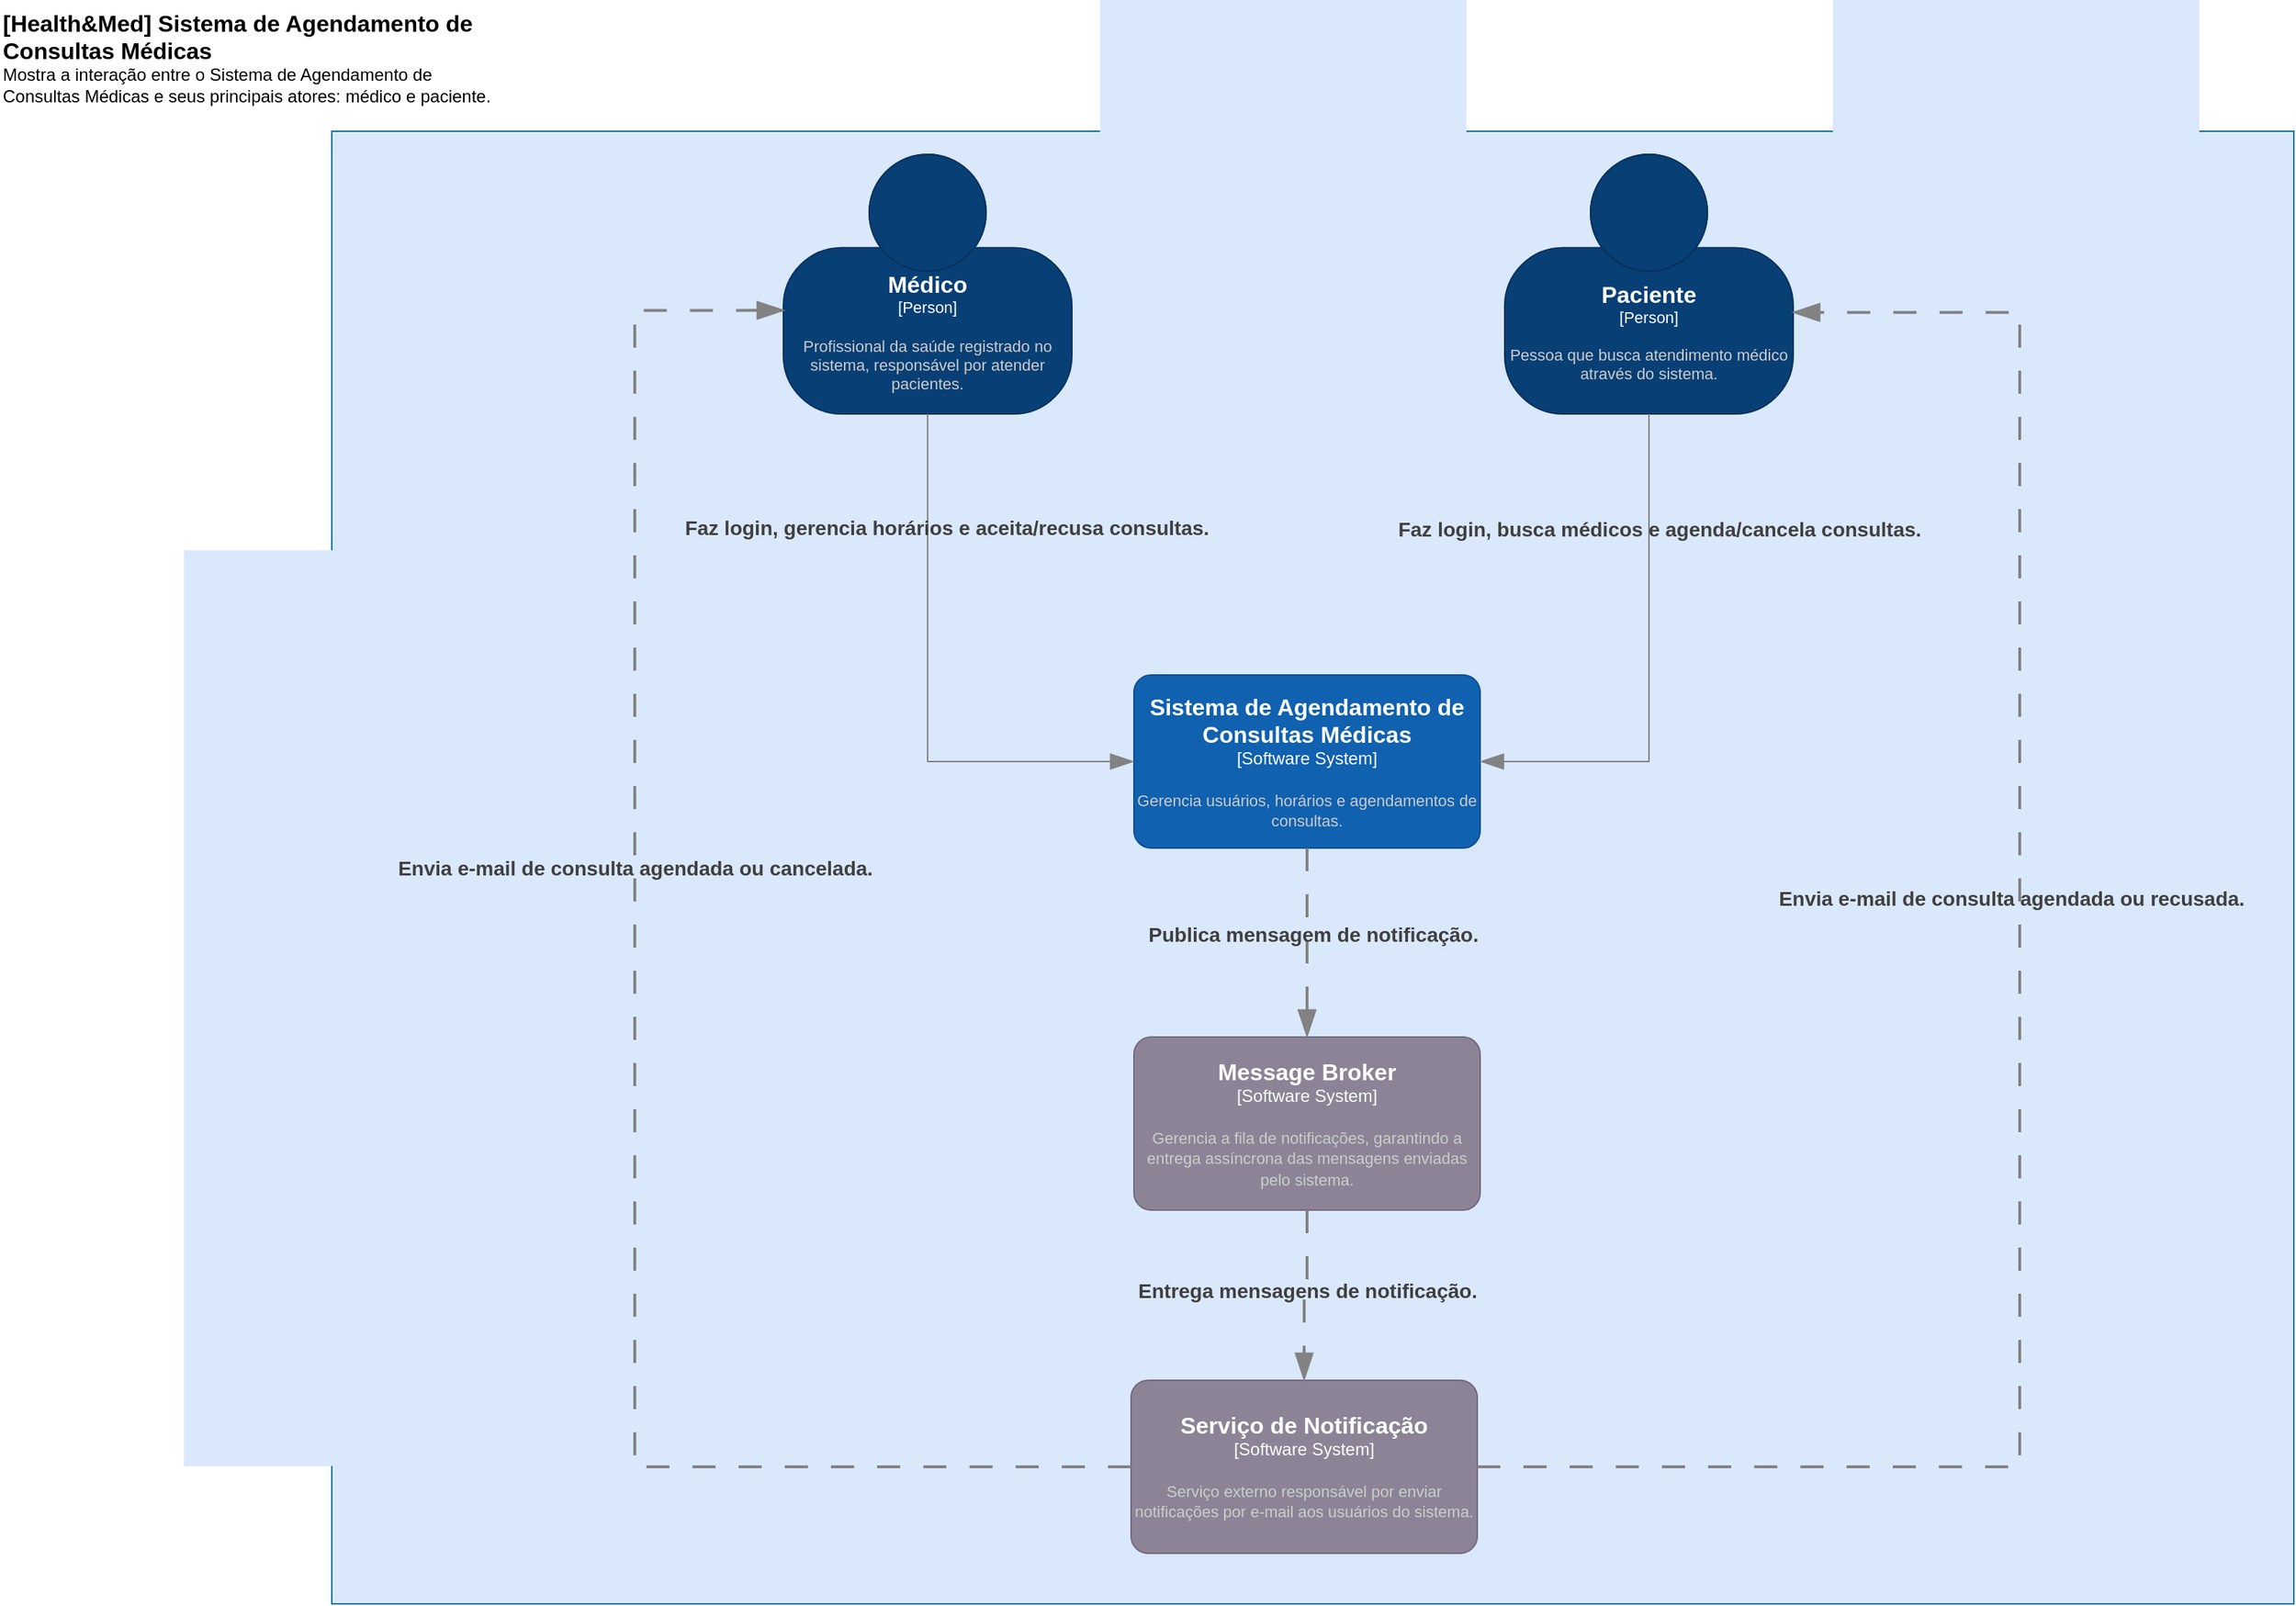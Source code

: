 <mxfile>
    <diagram id="context" name="Contexto">
        <mxGraphModel dx="986" dy="571" grid="1" gridSize="10" guides="1" tooltips="1" connect="1" arrows="1" fold="1" page="1" pageScale="1" pageWidth="1654" pageHeight="1169" math="0" shadow="0">
            <root>
                <object label="" id="0">
                    <mxCell/>
                </object>
                <mxCell id="1" parent="0"/>
                <mxCell id="27" value="" style="shape=rect;fillColor=#dae8fc;strokeColor=#10739E;" parent="1" vertex="1">
                    <mxGeometry x="250" y="114" width="1360" height="1021" as="geometry"/>
                </mxCell>
                <object placeholders="1" c4Name="Médico" c4Type="Person" c4Description="Profissional da saúde registrado no sistema, responsável por atender pacientes." label="&lt;font style=&quot;font-size: 16px&quot;&gt;&lt;b&gt;%c4Name%&lt;/b&gt;&lt;/font&gt;&lt;div&gt;[%c4Type%]&lt;/div&gt;&lt;br&gt;&lt;div&gt;&lt;font style=&quot;font-size: 11px&quot;&gt;&lt;font color=&quot;#cccccc&quot;&gt;%c4Description%&lt;/font&gt;&lt;/div&gt;" id="5">
                    <mxCell style="html=1;fontSize=11;dashed=0;whiteSpace=wrap;fillColor=#083F75;strokeColor=#06315C;fontColor=#ffffff;shape=mxgraph.c4.person2;align=center;metaEdit=1;points=[[0.5,0,0],[1,0.5,0],[1,0.75,0],[0.75,1,0],[0.5,1,0],[0.25,1,0],[0,0.75,0],[0,0.5,0]];resizable=0;" parent="1" vertex="1">
                        <mxGeometry x="563" y="130" width="200" height="180" as="geometry"/>
                    </mxCell>
                </object>
                <object placeholders="1" c4Name="Paciente" c4Type="Person" c4Description="Pessoa que busca atendimento médico através do sistema." label="&lt;font style=&quot;font-size: 16px&quot;&gt;&lt;b&gt;%c4Name%&lt;/b&gt;&lt;/font&gt;&lt;div&gt;[%c4Type%]&lt;/div&gt;&lt;br&gt;&lt;div&gt;&lt;font style=&quot;font-size: 11px&quot;&gt;&lt;font color=&quot;#cccccc&quot;&gt;%c4Description%&lt;/font&gt;&lt;/div&gt;" id="6">
                    <mxCell style="html=1;fontSize=11;dashed=0;whiteSpace=wrap;fillColor=#083F75;strokeColor=#06315C;fontColor=#ffffff;shape=mxgraph.c4.person2;align=center;metaEdit=1;points=[[0.5,0,0],[1,0.5,0],[1,0.75,0],[0.75,1,0],[0.5,1,0],[0.25,1,0],[0,0.75,0],[0,0.5,0]];resizable=0;" parent="1" vertex="1">
                        <mxGeometry x="1063" y="130" width="200" height="180" as="geometry"/>
                    </mxCell>
                </object>
                <object placeholders="1" c4Name="Sistema de Agendamento de Consultas Médicas" c4Type="Software System" c4Description="Gerencia usuários, horários e agendamentos de consultas." label="&lt;font style=&quot;font-size: 16px&quot;&gt;&lt;b&gt;%c4Name%&lt;/b&gt;&lt;/font&gt;&lt;div&gt;[%c4Type%]&lt;/div&gt;&lt;br&gt;&lt;div&gt;&lt;font style=&quot;font-size: 11px&quot;&gt;&lt;font color=&quot;#cccccc&quot;&gt;%c4Description%&lt;/font&gt;&lt;/div&gt;" id="7">
                    <mxCell style="rounded=1;whiteSpace=wrap;html=1;labelBackgroundColor=none;fillColor=#1061B0;fontColor=#ffffff;align=center;arcSize=10;strokeColor=#0D5091;metaEdit=1;resizable=0;points=[[0.25,0,0],[0.5,0,0],[0.75,0,0],[1,0.25,0],[1,0.5,0],[1,0.75,0],[0.75,1,0],[0.5,1,0],[0.25,1,0],[0,0.75,0],[0,0.5,0],[0,0.25,0]];" parent="1" vertex="1">
                        <mxGeometry x="806" y="491" width="240" height="120" as="geometry"/>
                    </mxCell>
                </object>
                <object placeholders="1" c4Name="[Health&amp;Med] Sistema de Agendamento de Consultas Médicas" c4Type="ContainerScopeBoundary" c4Description="Mostra a interação entre o Sistema de Agendamento de Consultas Médicas e seus principais atores: médico e paciente." label="&lt;font style=&quot;font-size: 16px&quot;&gt;&lt;b&gt;&lt;div style=&quot;text-align: left&quot;&gt;%c4Name%&lt;/div&gt;&lt;/b&gt;&lt;/font&gt;&lt;div style=&quot;text-align: left&quot;&gt;%c4Description%&lt;/div&gt;" id="8">
                    <mxCell style="text;html=1;strokeColor=none;fillColor=none;align=left;verticalAlign=top;whiteSpace=wrap;rounded=0;metaEdit=1;allowArrows=0;resizable=1;rotatable=0;connectable=0;recursiveResize=0;expand=0;pointerEvents=0;points=[[0.25,0,0],[0.5,0,0],[0.75,0,0],[1,0.25,0],[1,0.5,0],[1,0.75,0],[0.75,1,0],[0.5,1,0],[0.25,1,0],[0,0.75,0],[0,0.5,0],[0,0.25,0]];" parent="1" vertex="1">
                        <mxGeometry x="20" y="23" width="350" height="40" as="geometry"/>
                    </mxCell>
                </object>
                <object placeholders="1" c4Type="Relationship" c4Description="Faz login, gerencia horários e aceita/recusa consultas." label="&lt;div style=&quot;text-align: left; font-size: 14px;&quot;&gt;&lt;div style=&quot;text-align: center; font-size: 14px;&quot;&gt;&lt;b style=&quot;font-size: 14px;&quot;&gt;%c4Description%&lt;/b&gt;&lt;/div&gt;&lt;/div&gt;" id="9">
                    <mxCell style="endArrow=blockThin;html=1;fontSize=14;fontColor=#404040;strokeWidth=1;endFill=1;strokeColor=#828282;elbow=vertical;metaEdit=1;endSize=14;startSize=14;jumpStyle=arc;jumpSize=16;rounded=0;edgeStyle=orthogonalEdgeStyle;labelBackgroundColor=none;verticalAlign=middle;exitX=0.5;exitY=1;exitDx=0;exitDy=0;exitPerimeter=0;entryX=0;entryY=0.5;entryDx=0;entryDy=0;entryPerimeter=0;" parent="1" source="5" target="7" edge="1">
                        <mxGeometry x="-0.584" y="13" width="240" relative="1" as="geometry">
                            <mxPoint x="753" y="471" as="sourcePoint"/>
                            <mxPoint x="896" y="561" as="targetPoint"/>
                            <Array as="points">
                                <mxPoint x="663" y="551"/>
                            </Array>
                            <mxPoint y="-1" as="offset"/>
                        </mxGeometry>
                    </mxCell>
                </object>
                <object placeholders="1" c4Type="Relationship" c4Description="Faz login, busca médicos e agenda/cancela consultas." label="&lt;div style=&quot;text-align: left; font-size: 14px;&quot;&gt;&lt;div style=&quot;text-align: center; font-size: 14px;&quot;&gt;&lt;b style=&quot;font-size: 14px;&quot;&gt;%c4Description%&lt;/b&gt;&lt;/div&gt;&lt;/div&gt;" id="12">
                    <mxCell style="endArrow=blockThin;html=1;fontSize=14;fontColor=#404040;strokeWidth=1;endFill=1;strokeColor=#828282;elbow=vertical;metaEdit=1;endSize=14;startSize=14;jumpStyle=arc;jumpSize=16;rounded=0;edgeStyle=orthogonalEdgeStyle;labelBackgroundColor=none;exitX=0.5;exitY=1;exitDx=0;exitDy=0;exitPerimeter=0;entryX=1;entryY=0.5;entryDx=0;entryDy=0;entryPerimeter=0;" parent="1" source="6" target="7" edge="1">
                        <mxGeometry x="-0.553" y="7" width="240" relative="1" as="geometry">
                            <mxPoint x="1003" y="481" as="sourcePoint"/>
                            <mxPoint x="1243" y="481" as="targetPoint"/>
                            <mxPoint as="offset"/>
                        </mxGeometry>
                    </mxCell>
                </object>
                <object placeholders="1" c4Name="Serviço de Notificação" c4Type="Software System" c4Description="Serviço externo responsável por enviar notificações por e-mail aos usuários do sistema." label="&lt;font style=&quot;font-size: 16px&quot;&gt;&lt;b&gt;%c4Name%&lt;/b&gt;&lt;/font&gt;&lt;div&gt;[%c4Type%]&lt;/div&gt;&lt;br&gt;&lt;div&gt;&lt;font style=&quot;font-size: 11px&quot;&gt;&lt;font color=&quot;#cccccc&quot;&gt;%c4Description%&lt;/font&gt;&lt;/div&gt;" id="13">
                    <mxCell style="rounded=1;whiteSpace=wrap;html=1;labelBackgroundColor=none;fillColor=#8C8496;fontColor=#ffffff;align=center;arcSize=10;strokeColor=#736782;metaEdit=1;resizable=0;points=[[0.25,0,0],[0.5,0,0],[0.75,0,0],[1,0.25,0],[1,0.5,0],[1,0.75,0],[0.75,1,0],[0.5,1,0],[0.25,1,0],[0,0.75,0],[0,0.5,0],[0,0.25,0]];fontSize=12;" parent="1" vertex="1">
                        <mxGeometry x="804" y="980" width="240" height="120" as="geometry"/>
                    </mxCell>
                </object>
                <object placeholders="1" c4Type="Relationship" c4Description="Envia e-mail de consulta agendada ou recusada." label="&lt;div style=&quot;text-align: left; font-size: 14px;&quot;&gt;&lt;div style=&quot;text-align: center; font-size: 14px;&quot;&gt;&lt;b style=&quot;font-size: 14px;&quot;&gt;%c4Description%&lt;/b&gt;&lt;/div&gt;&lt;/div&gt;" id="17">
                    <mxCell style="endArrow=blockThin;html=1;fontSize=14;fontColor=#404040;strokeWidth=2;endFill=1;strokeColor=#828282;elbow=vertical;metaEdit=1;endSize=14;startSize=14;jumpStyle=arc;jumpSize=16;rounded=0;edgeStyle=orthogonalEdgeStyle;labelBackgroundColor=none;entryX=0.998;entryY=0.609;entryDx=0;entryDy=0;entryPerimeter=0;dashed=1;dashPattern=8 8;exitX=1;exitY=0.5;exitDx=0;exitDy=0;exitPerimeter=0;" parent="1" source="13" target="6" edge="1">
                        <mxGeometry x="0.155" y="6" width="240" relative="1" as="geometry">
                            <mxPoint x="1516" y="721" as="sourcePoint"/>
                            <mxPoint x="1233" y="431" as="targetPoint"/>
                            <mxPoint as="offset"/>
                            <Array as="points">
                                <mxPoint x="1420" y="1040"/>
                                <mxPoint x="1420" y="240"/>
                            </Array>
                        </mxGeometry>
                    </mxCell>
                </object>
                <object placeholders="1" c4Type="Relationship" c4Description="Envia e-mail de consulta agendada ou cancelada." label="&lt;div style=&quot;text-align: left; font-size: 14px;&quot;&gt;&lt;div style=&quot;text-align: center; font-size: 14px;&quot;&gt;&lt;b style=&quot;font-size: 14px;&quot;&gt;%c4Description%&lt;/b&gt;&lt;/div&gt;&lt;/div&gt;" id="21">
                    <mxCell style="endArrow=blockThin;html=1;fontSize=14;fontColor=#404040;strokeWidth=2;endFill=1;strokeColor=#828282;elbow=vertical;metaEdit=1;endSize=14;startSize=14;jumpStyle=arc;jumpSize=16;rounded=0;edgeStyle=orthogonalEdgeStyle;labelBackgroundColor=none;dashed=1;dashPattern=8 8;exitX=0;exitY=0.5;exitDx=0;exitDy=0;exitPerimeter=0;entryX=0.003;entryY=0.601;entryDx=0;entryDy=0;entryPerimeter=0;" parent="1" source="13" target="5" edge="1">
                        <mxGeometry x="0.215" width="240" relative="1" as="geometry">
                            <mxPoint x="1096" y="991" as="sourcePoint"/>
                            <mxPoint x="563" y="201" as="targetPoint"/>
                            <mxPoint as="offset"/>
                            <Array as="points">
                                <mxPoint x="460" y="1040"/>
                                <mxPoint x="460" y="238"/>
                            </Array>
                        </mxGeometry>
                    </mxCell>
                </object>
                <object placeholders="1" c4Name="Message Broker" c4Type="Software System" c4Description="Gerencia a fila de notificações, garantindo a entrega assíncrona das mensagens enviadas pelo sistema." label="&lt;font style=&quot;font-size: 16px&quot;&gt;&lt;b&gt;%c4Name%&lt;/b&gt;&lt;/font&gt;&lt;div&gt;[%c4Type%]&lt;/div&gt;&lt;br&gt;&lt;div&gt;&lt;font style=&quot;font-size: 11px&quot;&gt;&lt;font color=&quot;#cccccc&quot;&gt;%c4Description%&lt;/font&gt;&lt;/div&gt;" id="22">
                    <mxCell style="rounded=1;whiteSpace=wrap;html=1;labelBackgroundColor=none;fillColor=#8C8496;fontColor=#ffffff;align=center;arcSize=10;strokeColor=#736782;metaEdit=1;resizable=0;points=[[0.25,0,0],[0.5,0,0],[0.75,0,0],[1,0.25,0],[1,0.5,0],[1,0.75,0],[0.75,1,0],[0.5,1,0],[0.25,1,0],[0,0.75,0],[0,0.5,0],[0,0.25,0]];fontSize=12;" parent="1" vertex="1">
                        <mxGeometry x="806" y="742" width="240" height="120" as="geometry"/>
                    </mxCell>
                </object>
                <object placeholders="1" c4Type="Relationship" c4Description="Publica mensagem de notificação." label="&lt;div style=&quot;text-align: left; font-size: 14px;&quot;&gt;&lt;div style=&quot;text-align: center; font-size: 14px;&quot;&gt;&lt;b style=&quot;font-size: 14px;&quot;&gt;%c4Description%&lt;/b&gt;&lt;/div&gt;&lt;/div&gt;" id="23">
                    <mxCell style="endArrow=blockThin;html=1;fontSize=14;fontColor=#404040;strokeWidth=2;endFill=1;strokeColor=#828282;elbow=vertical;metaEdit=1;endSize=14;startSize=14;jumpStyle=arc;jumpSize=16;rounded=0;edgeStyle=orthogonalEdgeStyle;exitX=0.5;exitY=1;exitDx=0;exitDy=0;exitPerimeter=0;dashed=1;dashPattern=8 8;labelBackgroundColor=none;" parent="1" source="7" target="22" edge="1">
                        <mxGeometry x="-0.099" y="4" width="240" relative="1" as="geometry">
                            <mxPoint x="836" y="781" as="sourcePoint"/>
                            <mxPoint x="1076" y="781" as="targetPoint"/>
                            <mxPoint y="1" as="offset"/>
                        </mxGeometry>
                    </mxCell>
                </object>
                <object placeholders="1" c4Type="Relationship" c4Description="Entrega mensagens de notificação." label="&lt;div style=&quot;text-align: left; font-size: 14px;&quot;&gt;&lt;div style=&quot;text-align: center; font-size: 14px;&quot;&gt;&lt;b style=&quot;font-size: 14px;&quot;&gt;%c4Description%&lt;/b&gt;&lt;/div&gt;&lt;/div&gt;" id="25">
                    <mxCell style="endArrow=blockThin;html=1;fontSize=14;fontColor=#404040;strokeWidth=2;endFill=1;strokeColor=#828282;elbow=vertical;metaEdit=1;endSize=14;startSize=14;jumpStyle=arc;jumpSize=16;rounded=0;edgeStyle=orthogonalEdgeStyle;dashed=1;dashPattern=8 8;labelBackgroundColor=none;exitX=0.5;exitY=1;exitDx=0;exitDy=0;exitPerimeter=0;entryX=0.5;entryY=0;entryDx=0;entryDy=0;entryPerimeter=0;" parent="1" source="22" target="13" edge="1">
                        <mxGeometry x="-0.065" width="240" relative="1" as="geometry">
                            <mxPoint x="796" y="871" as="sourcePoint"/>
                            <mxPoint x="926" y="970" as="targetPoint"/>
                            <Array as="points"/>
                            <mxPoint as="offset"/>
                        </mxGeometry>
                    </mxCell>
                </object>
            </root>
        </mxGraphModel>
    </diagram>
    <diagram id="qJH-ELbxBhv3r4LYn33a" name="Container">
        <mxGraphModel dx="1329" dy="926" grid="1" gridSize="10" guides="1" tooltips="1" connect="1" arrows="1" fold="1" page="1" pageScale="1" pageWidth="1654" pageHeight="1169" math="0" shadow="0">
            <root>
                <mxCell id="0"/>
                <mxCell id="1" parent="0"/>
                <mxCell id="sWTSgXIz7LVE_ueWtOqW-6" value="" style="shape=rect;fillColor=#dae8fc;strokeColor=#10739E;" parent="1" vertex="1">
                    <mxGeometry x="878" y="796" width="460" height="190" as="geometry"/>
                </mxCell>
                <mxCell id="ch1uVzLeVivD8FiJVT46-1" value="" style="shape=rect;fillColor=#dae8fc;strokeColor=#10739E;" parent="1" vertex="1">
                    <mxGeometry x="530" y="246" width="840" height="530" as="geometry"/>
                </mxCell>
                <mxCell id="7VDzpLnFubuRsDMDTf4r-2" value="" style="aspect=fixed;html=1;points=[];align=center;image;fontSize=12;image=img/lib/azure2/databases/Azure_Database_PostgreSQL_Server.svg;" parent="1" vertex="1">
                    <mxGeometry x="1300" y="553" width="48" height="64" as="geometry"/>
                </mxCell>
                <object placeholders="1" c4Name="API Agendamento de Consultas Médicas" c4Type="WebApi" c4Description="Gerencia médicos, pacientes e agendamentos de consultas médicas." label="&lt;font style=&quot;font-size: 16px&quot;&gt;&lt;b&gt;%c4Name%&lt;/b&gt;&lt;/font&gt;&lt;div&gt;[%c4Type%]&lt;/div&gt;&lt;br&gt;&lt;div&gt;&lt;font style=&quot;font-size: 11px&quot;&gt;&lt;font color=&quot;#cccccc&quot;&gt;%c4Description%&lt;/font&gt;&lt;/div&gt;" id="7VDzpLnFubuRsDMDTf4r-3">
                    <mxCell style="rounded=1;whiteSpace=wrap;html=1;labelBackgroundColor=none;fillColor=#1061B0;fontColor=#ffffff;align=center;arcSize=10;strokeColor=#0D5091;metaEdit=1;resizable=0;points=[[0.25,0,0],[0.5,0,0],[0.75,0,0],[1,0.25,0],[1,0.5,0],[1,0.75,0],[0.75,1,0],[0.5,1,0],[0.25,1,0],[0,0.75,0],[0,0.5,0],[0,0.25,0]];" parent="1" vertex="1">
                        <mxGeometry x="904" y="521" width="240" height="120" as="geometry"/>
                    </mxCell>
                </object>
                <object placeholders="1" c4Name="RabbitMQ" c4Type="Software System" c4Description="Gerencia a fila de notificações, garantindo a entrega assíncrona das mensagens enviadas pelo sistema." label="&lt;font style=&quot;font-size: 16px&quot;&gt;&lt;b&gt;%c4Name%&lt;/b&gt;&lt;/font&gt;&lt;div&gt;[%c4Type%]&lt;/div&gt;&lt;br&gt;&lt;div&gt;&lt;font style=&quot;font-size: 11px&quot;&gt;&lt;font color=&quot;#cccccc&quot;&gt;%c4Description%&lt;/font&gt;&lt;/div&gt;" id="7VDzpLnFubuRsDMDTf4r-4">
                    <mxCell style="rounded=1;whiteSpace=wrap;html=1;labelBackgroundColor=none;fillColor=#8C8496;fontColor=#ffffff;align=center;arcSize=10;strokeColor=#736782;metaEdit=1;resizable=0;points=[[0.25,0,0],[0.5,0,0],[0.75,0,0],[1,0.25,0],[1,0.5,0],[1,0.75,0],[0.75,1,0],[0.5,1,0],[0.25,1,0],[0,0.75,0],[0,0.5,0],[0,0.25,0]];fontSize=12;" parent="1" vertex="1">
                        <mxGeometry x="600" y="90" width="240" height="120" as="geometry"/>
                    </mxCell>
                </object>
                <object placeholders="1" c4Name="Serviço de Notificação" c4Type="SMTP" c4Description="Serviço externo responsável por enviar notificações por e-mail aos usuários do sistema." label="&lt;font style=&quot;font-size: 16px&quot;&gt;&lt;b&gt;%c4Name%&lt;/b&gt;&lt;/font&gt;&lt;div&gt;[%c4Type%]&lt;/div&gt;&lt;br&gt;&lt;div&gt;&lt;font style=&quot;font-size: 11px&quot;&gt;&lt;font color=&quot;#cccccc&quot;&gt;%c4Description%&lt;/font&gt;&lt;/div&gt;" id="7VDzpLnFubuRsDMDTf4r-6">
                    <mxCell style="rounded=1;whiteSpace=wrap;html=1;labelBackgroundColor=none;fillColor=#8C8496;fontColor=#ffffff;align=center;arcSize=10;strokeColor=#736782;metaEdit=1;resizable=0;points=[[0.25,0,0],[0.5,0,0],[0.75,0,0],[1,0.25,0],[1,0.5,0],[1,0.75,0],[0.75,1,0],[0.5,1,0],[0.25,1,0],[0,0.75,0],[0,0.5,0],[0,0.25,0]];fontSize=12;" parent="1" vertex="1">
                        <mxGeometry x="210" y="808" width="240" height="120" as="geometry"/>
                    </mxCell>
                </object>
                <object placeholders="1" c4Name="Consumer de Notificações" c4Type=".Net 8 Worker" c4Description="Processa mensagens da fila do message broker e aciona o sistema de envio de notifcações" label="&lt;font style=&quot;font-size: 16px&quot;&gt;&lt;b&gt;%c4Name%&lt;/b&gt;&lt;/font&gt;&lt;div&gt;[%c4Type%]&lt;/div&gt;&lt;br&gt;&lt;div&gt;&lt;font style=&quot;font-size: 11px&quot;&gt;&lt;font color=&quot;#cccccc&quot;&gt;%c4Description%&lt;/font&gt;&lt;/div&gt;" id="7VDzpLnFubuRsDMDTf4r-7">
                    <mxCell style="rounded=1;whiteSpace=wrap;html=1;labelBackgroundColor=none;fillColor=#1061B0;fontColor=#ffffff;align=center;arcSize=10;strokeColor=#0D5091;metaEdit=1;resizable=0;points=[[0.25,0,0],[0.5,0,0],[0.75,0,0],[1,0.25,0],[1,0.5,0],[1,0.75,0],[0.75,1,0],[0.5,1,0],[0.25,1,0],[0,0.75,0],[0,0.5,0],[0,0.25,0]];" parent="1" vertex="1">
                        <mxGeometry x="570" y="617" width="240" height="120" as="geometry"/>
                    </mxCell>
                </object>
                <object placeholders="1" c4Type="Interface do usuário" c4Container="Container" c4Technology="Swagger" c4Description="Permite a interação dos usuários com as APIs" label="&lt;font style=&quot;font-size: 16px&quot;&gt;&lt;b&gt;%c4Type%&lt;/b&gt;&lt;/font&gt;&lt;div&gt;[%c4Container%:&amp;nbsp;%c4Technology%]&lt;/div&gt;&lt;br&gt;&lt;div&gt;&lt;font style=&quot;font-size: 11px&quot;&gt;&lt;font color=&quot;#E6E6E6&quot;&gt;%c4Description%&lt;/font&gt;&lt;/div&gt;" id="7VDzpLnFubuRsDMDTf4r-8">
                    <mxCell style="shape=mxgraph.c4.webBrowserContainer2;whiteSpace=wrap;html=1;boundedLbl=1;rounded=0;labelBackgroundColor=none;strokeColor=#118ACD;fillColor=#23A2D9;strokeColor=#118ACD;strokeColor2=#0E7DAD;fontSize=12;fontColor=#ffffff;align=center;metaEdit=1;points=[[0.5,0,0],[1,0.25,0],[1,0.5,0],[1,0.75,0],[0.5,1,0],[0,0.75,0],[0,0.5,0],[0,0.25,0]];resizable=0;" parent="1" vertex="1">
                        <mxGeometry x="904" y="264" width="240" height="160" as="geometry"/>
                    </mxCell>
                </object>
                <object placeholders="1" c4Name="Usuário" c4Type="Person" c4Description="Médicos e pacientes usuários do sistema." label="&lt;font style=&quot;font-size: 16px&quot;&gt;&lt;b&gt;%c4Name%&lt;/b&gt;&lt;/font&gt;&lt;div&gt;[%c4Type%]&lt;/div&gt;&lt;br&gt;&lt;div&gt;&lt;font style=&quot;font-size: 11px&quot;&gt;&lt;font color=&quot;#cccccc&quot;&gt;%c4Description%&lt;/font&gt;&lt;/div&gt;" id="k471JaLLRBy0TzQMYIUR-1">
                    <mxCell style="html=1;fontSize=11;dashed=0;whiteSpace=wrap;fillColor=#083F75;strokeColor=#06315C;fontColor=#ffffff;shape=mxgraph.c4.person2;align=center;metaEdit=1;points=[[0.5,0,0],[1,0.5,0],[1,0.75,0],[0.75,1,0],[0.5,1,0],[0.25,1,0],[0,0.75,0],[0,0.5,0]];resizable=0;" parent="1" vertex="1">
                        <mxGeometry x="230" y="232" width="200" height="180" as="geometry"/>
                    </mxCell>
                </object>
                <object placeholders="1" c4Name="API de Autenticação" c4Type="WebApi" c4Description="Fornece autenticação e autorização, gerenciando usuários e perfis de acesso." label="&lt;font style=&quot;font-size: 16px&quot;&gt;&lt;b&gt;%c4Name%&lt;/b&gt;&lt;/font&gt;&lt;div&gt;[%c4Type%]&lt;/div&gt;&lt;br&gt;&lt;div&gt;&lt;font style=&quot;font-size: 11px&quot;&gt;&lt;font color=&quot;#cccccc&quot;&gt;%c4Description%&lt;/font&gt;&lt;/div&gt;" id="c8fNcyDzNE4Yc_1JQxk7-1">
                    <mxCell style="rounded=1;whiteSpace=wrap;html=1;labelBackgroundColor=none;fillColor=#1061B0;fontColor=#ffffff;align=center;arcSize=10;strokeColor=#0D5091;metaEdit=1;resizable=0;points=[[0.25,0,0],[0.5,0,0],[0.75,0,0],[1,0.25,0],[1,0.5,0],[1,0.75,0],[0.75,1,0],[0.5,1,0],[0.25,1,0],[0,0.75,0],[0,0.5,0],[0,0.25,0]];" parent="1" vertex="1">
                        <mxGeometry x="904" y="831" width="240" height="120" as="geometry"/>
                    </mxCell>
                </object>
                <object placeholders="1" c4Type="Relationship" c4Description="Solicita&#10;autenticação e&#10;tokens JWT." label="&lt;div style=&quot;text-align: left; font-size: 9px;&quot;&gt;&lt;div style=&quot;text-align: center; font-size: 9px;&quot;&gt;&lt;span style=&quot;font-size: 9px;&quot;&gt;%c4Description%&lt;/span&gt;&lt;/div&gt;&lt;/div&gt;" id="ddzWdYHskHEe4GUEYm9w-1">
                    <mxCell style="endArrow=blockThin;html=1;fontSize=9;fontColor=#828282;strokeWidth=1;endFill=1;strokeColor=#828282;elbow=vertical;metaEdit=1;endSize=14;startSize=14;jumpStyle=arc;jumpSize=16;rounded=0;edgeStyle=orthogonalEdgeStyle;exitX=0.5;exitY=1;exitDx=0;exitDy=0;exitPerimeter=0;entryX=0.5;entryY=0;entryDx=0;entryDy=0;entryPerimeter=0;fontStyle=0" parent="1" source="7VDzpLnFubuRsDMDTf4r-3" target="c8fNcyDzNE4Yc_1JQxk7-1" edge="1">
                        <mxGeometry x="-0.269" width="240" relative="1" as="geometry">
                            <mxPoint x="860" y="804" as="sourcePoint"/>
                            <mxPoint x="950" y="894" as="targetPoint"/>
                            <mxPoint as="offset"/>
                        </mxGeometry>
                    </mxCell>
                </object>
                <object placeholders="1" c4Type="Relationship" c4Description="Armazena e&#10;valida credenciais." label="&lt;div style=&quot;text-align: left; font-size: 9px;&quot;&gt;&lt;div style=&quot;text-align: center; font-size: 9px;&quot;&gt;&lt;span style=&quot;font-size: 9px;&quot;&gt;%c4Description%&lt;/span&gt;&lt;/div&gt;&lt;/div&gt;" id="ddzWdYHskHEe4GUEYm9w-2">
                    <mxCell style="endArrow=blockThin;html=1;fontSize=9;fontColor=#828282;strokeWidth=1;endFill=1;strokeColor=#828282;elbow=vertical;metaEdit=1;endSize=14;startSize=14;jumpStyle=arc;jumpSize=16;rounded=0;edgeStyle=orthogonalEdgeStyle;fontStyle=0" parent="1" source="c8fNcyDzNE4Yc_1JQxk7-1" target="7VDzpLnFubuRsDMDTf4r-2" edge="1">
                        <mxGeometry x="-0.543" y="1" width="240" relative="1" as="geometry">
                            <mxPoint x="760" y="884" as="sourcePoint"/>
                            <mxPoint x="1000" y="884" as="targetPoint"/>
                            <mxPoint as="offset"/>
                        </mxGeometry>
                    </mxCell>
                </object>
                <object placeholders="1" c4Type="Relationship" c4Description="Interage&#10;via interface web." label="&lt;div style=&quot;text-align: left; font-size: 9px;&quot;&gt;&lt;div style=&quot;text-align: center; font-size: 9px;&quot;&gt;&lt;span style=&quot;font-size: 9px;&quot;&gt;%c4Description%&lt;/span&gt;&lt;/div&gt;&lt;/div&gt;" id="ddzWdYHskHEe4GUEYm9w-6">
                    <mxCell style="endArrow=blockThin;html=1;fontSize=9;fontColor=#828282;strokeWidth=1;endFill=1;strokeColor=#828282;elbow=vertical;metaEdit=1;endSize=14;startSize=14;jumpStyle=arc;jumpSize=16;rounded=0;edgeStyle=orthogonalEdgeStyle;exitX=1.006;exitY=0.62;exitDx=0;exitDy=0;exitPerimeter=0;entryX=0;entryY=0.5;entryDx=0;entryDy=0;entryPerimeter=0;fontStyle=0" parent="1" source="k471JaLLRBy0TzQMYIUR-1" target="7VDzpLnFubuRsDMDTf4r-8" edge="1">
                        <mxGeometry x="-0.329" width="240" relative="1" as="geometry">
                            <mxPoint x="680" y="774" as="sourcePoint"/>
                            <mxPoint x="920" y="774" as="targetPoint"/>
                            <mxPoint as="offset"/>
                        </mxGeometry>
                    </mxCell>
                </object>
                <object placeholders="1" c4Type="Relationship" c4Description="Login e&#10;operações CRUD." label="&lt;div style=&quot;text-align: left; font-size: 9px;&quot;&gt;&lt;div style=&quot;text-align: center; font-size: 9px;&quot;&gt;&lt;span style=&quot;font-size: 9px;&quot;&gt;%c4Description%&lt;/span&gt;&lt;/div&gt;&lt;/div&gt;" id="ch1uVzLeVivD8FiJVT46-6">
                    <mxCell style="endArrow=blockThin;html=1;fontSize=9;fontColor=#828282;strokeWidth=1;endFill=1;strokeColor=#828282;elbow=vertical;metaEdit=1;endSize=14;startSize=14;jumpStyle=arc;jumpSize=16;rounded=0;edgeStyle=orthogonalEdgeStyle;exitX=0.5;exitY=1;exitDx=0;exitDy=0;exitPerimeter=0;entryX=0.5;entryY=0;entryDx=0;entryDy=0;entryPerimeter=0;fontStyle=0" parent="1" source="7VDzpLnFubuRsDMDTf4r-8" target="7VDzpLnFubuRsDMDTf4r-3" edge="1">
                        <mxGeometry width="240" relative="1" as="geometry">
                            <mxPoint x="740" y="774" as="sourcePoint"/>
                            <mxPoint x="980" y="774" as="targetPoint"/>
                        </mxGeometry>
                    </mxCell>
                </object>
                <object placeholders="1" c4Type="Relationship" c4Description="Armazena dados&#10;de usuários e&#10;de consultas médicas." label="&lt;div style=&quot;text-align: left; font-size: 8px;&quot;&gt;&lt;div style=&quot;text-align: center; font-size: 8px;&quot;&gt;&lt;span style=&quot;font-size: 8px;&quot;&gt;%c4Description%&lt;/span&gt;&lt;/div&gt;&lt;/div&gt;" id="sWTSgXIz7LVE_ueWtOqW-1">
                    <mxCell style="endArrow=blockThin;html=1;fontSize=8;fontColor=#828282;strokeWidth=1;endFill=1;strokeColor=#828282;elbow=vertical;metaEdit=1;endSize=14;startSize=14;jumpStyle=arc;jumpSize=16;rounded=0;edgeStyle=orthogonalEdgeStyle;exitX=1;exitY=0.5;exitDx=0;exitDy=0;exitPerimeter=0;fontStyle=0;verticalAlign=middle;" parent="1" source="7VDzpLnFubuRsDMDTf4r-3" target="7VDzpLnFubuRsDMDTf4r-2" edge="1">
                        <mxGeometry x="-0.068" width="240" relative="1" as="geometry">
                            <mxPoint x="670" y="724" as="sourcePoint"/>
                            <mxPoint x="1320" y="604" as="targetPoint"/>
                            <mxPoint as="offset"/>
                        </mxGeometry>
                    </mxCell>
                </object>
                <object placeholders="1" c4Type="Relationship" c4Description="Publica eventos &#10;de status das &#10;consultas." label="&lt;div style=&quot;text-align: left; font-size: 8px;&quot;&gt;&lt;div style=&quot;text-align: center; font-size: 8px;&quot;&gt;&lt;span style=&quot;font-size: 8px;&quot;&gt;%c4Description%&lt;/span&gt;&lt;/div&gt;&lt;/div&gt;" id="sWTSgXIz7LVE_ueWtOqW-3">
                    <mxCell style="endArrow=blockThin;html=1;fontSize=8;fontColor=#828282;strokeWidth=1;endFill=1;strokeColor=#828282;elbow=vertical;metaEdit=1;endSize=14;startSize=14;jumpStyle=arc;jumpSize=16;rounded=0;edgeStyle=orthogonalEdgeStyle;entryX=0.75;entryY=1;entryDx=0;entryDy=0;entryPerimeter=0;fontStyle=0" parent="1" source="7VDzpLnFubuRsDMDTf4r-3" target="7VDzpLnFubuRsDMDTf4r-4" edge="1">
                        <mxGeometry x="0.0" width="240" relative="1" as="geometry">
                            <mxPoint x="690" y="530" as="sourcePoint"/>
                            <mxPoint x="930" y="530" as="targetPoint"/>
                            <mxPoint as="offset"/>
                        </mxGeometry>
                    </mxCell>
                </object>
                <object placeholders="1" c4Type="Relationship" c4Description="Dispara &#10;solicitação de &#10;envio de notifcação." label="&lt;div style=&quot;text-align: left; font-size: 9px;&quot;&gt;&lt;div style=&quot;text-align: center; font-size: 9px;&quot;&gt;&lt;span style=&quot;font-size: 9px;&quot;&gt;%c4Description%&lt;/span&gt;&lt;/div&gt;&lt;/div&gt;" id="sWTSgXIz7LVE_ueWtOqW-5">
                    <mxCell style="endArrow=blockThin;html=1;fontSize=9;fontColor=#828282;strokeWidth=1;endFill=1;elbow=vertical;metaEdit=1;endSize=14;startSize=14;jumpStyle=arc;jumpSize=16;rounded=0;edgeStyle=orthogonalEdgeStyle;exitX=0.5;exitY=1;exitDx=0;exitDy=0;exitPerimeter=0;entryX=1;entryY=0.5;entryDx=0;entryDy=0;entryPerimeter=0;dashed=1;dashPattern=8 8;fillColor=none;strokeColor=#828282;fontStyle=0" parent="1" source="7VDzpLnFubuRsDMDTf4r-7" target="7VDzpLnFubuRsDMDTf4r-6" edge="1">
                        <mxGeometry x="0.299" y="2" width="240" relative="1" as="geometry">
                            <mxPoint x="690" y="530" as="sourcePoint"/>
                            <mxPoint x="930" y="530" as="targetPoint"/>
                            <mxPoint as="offset"/>
                        </mxGeometry>
                    </mxCell>
                </object>
                <object placeholders="1" c4Type="Relationship" c4Description="Envia e-mail &#10;de notificação com o status das consultas" label="&lt;div style=&quot;text-align: left; font-size: 9px;&quot;&gt;&lt;div style=&quot;text-align: center; font-size: 9px;&quot;&gt;&lt;span style=&quot;font-size: 9px;&quot;&gt;%c4Description%&lt;/span&gt;&lt;/div&gt;&lt;/div&gt;" id="sWTSgXIz7LVE_ueWtOqW-7">
                    <mxCell style="endArrow=blockThin;html=1;fontSize=9;fontColor=#828282;strokeWidth=1;endFill=1;elbow=vertical;metaEdit=1;endSize=14;startSize=14;jumpStyle=arc;jumpSize=16;rounded=0;edgeStyle=orthogonalEdgeStyle;entryX=0.5;entryY=1;entryDx=0;entryDy=0;entryPerimeter=0;exitX=0.5;exitY=0;exitDx=0;exitDy=0;exitPerimeter=0;dashed=1;dashPattern=8 8;fillColor=none;strokeColor=#828282;fontStyle=0" parent="1" source="7VDzpLnFubuRsDMDTf4r-6" target="k471JaLLRBy0TzQMYIUR-1" edge="1">
                        <mxGeometry width="240" relative="1" as="geometry">
                            <mxPoint x="340" y="750" as="sourcePoint"/>
                            <mxPoint x="930" y="560" as="targetPoint"/>
                        </mxGeometry>
                    </mxCell>
                </object>
                <object placeholders="1" c4Type="Relationship" c4Description="Consome eventos de &#10;status&#10;das consultas." label="&lt;div style=&quot;text-align: left; font-size: 8px;&quot;&gt;&lt;div style=&quot;text-align: center; font-size: 8px;&quot;&gt;&lt;span style=&quot;font-size: 8px;&quot;&gt;%c4Description%&lt;/span&gt;&lt;/div&gt;&lt;/div&gt;" id="2k6VjJ17Z6md-9pO-ZhF-1">
                    <mxCell style="endArrow=blockThin;html=1;fontSize=8;fontColor=#828282;strokeWidth=1;endFill=1;strokeColor=#828282;elbow=vertical;metaEdit=1;endSize=14;startSize=14;jumpStyle=arc;jumpSize=16;rounded=0;edgeStyle=orthogonalEdgeStyle;dashed=1;dashPattern=8 8;entryX=0.25;entryY=1;entryDx=0;entryDy=0;entryPerimeter=0;exitX=0.375;exitY=0.025;exitDx=0;exitDy=0;exitPerimeter=0;fontStyle=0" parent="1" source="7VDzpLnFubuRsDMDTf4r-7" target="7VDzpLnFubuRsDMDTf4r-4" edge="1">
                        <mxGeometry x="-0.171" width="240" relative="1" as="geometry">
                            <mxPoint x="580" y="450" as="sourcePoint"/>
                            <mxPoint x="820" y="450" as="targetPoint"/>
                            <mxPoint y="1" as="offset"/>
                        </mxGeometry>
                    </mxCell>
                </object>
            </root>
        </mxGraphModel>
    </diagram>
    <diagram id="yac34-QpczB2sK7ecOAS" name="Componente">
        <mxGraphModel dx="1409" dy="816" grid="1" gridSize="10" guides="1" tooltips="1" connect="1" arrows="1" fold="1" page="1" pageScale="1" pageWidth="1654" pageHeight="1169" math="0" shadow="0">
            <root>
                <mxCell id="0"/>
                <mxCell id="1" parent="0"/>
                <mxCell id="CJZA-OCCVxI9ZWZLOCuk-1" value="" style="shape=rect;fillColor=#dae8fc;strokeColor=#10739E;" parent="1" vertex="1">
                    <mxGeometry x="170" y="360" width="2560" height="1550" as="geometry"/>
                </mxCell>
                <object placeholders="1" c4Name="ControllerMedico" c4Type="Component" c4Technology=".Net 8 " c4Description="Recebe requisições HTTP, processa dados e delega a lógica de negócios para as services." label="&lt;font style=&quot;font-size: 16px&quot;&gt;&lt;b&gt;%c4Name%&lt;/b&gt;&lt;/font&gt;&lt;div&gt;[%c4Type%: %c4Technology%]&lt;/div&gt;&lt;br&gt;&lt;div&gt;&lt;font style=&quot;font-size: 11px&quot;&gt;%c4Description%&lt;/font&gt;&lt;/div&gt;" id="paCW3qBxhfx6seu1IYIa-1">
                    <mxCell style="rounded=1;whiteSpace=wrap;html=1;labelBackgroundColor=none;fillColor=#63BEF2;fontColor=#ffffff;align=center;arcSize=6;strokeColor=#2086C9;metaEdit=1;resizable=0;points=[[0.25,0,0],[0.5,0,0],[0.75,0,0],[1,0.25,0],[1,0.5,0],[1,0.75,0],[0.75,1,0],[0.5,1,0],[0.25,1,0],[0,0.75,0],[0,0.5,0],[0,0.25,0]];fontSize=15;" parent="1" vertex="1">
                        <mxGeometry x="420" y="490" width="240" height="120" as="geometry"/>
                    </mxCell>
                </object>
                <object placeholders="1" c4Name="ControllerPaciente" c4Type="Component" c4Technology=".Net 8 " c4Description="Recebe requisições HTTP, processa dados e delega a lógica de negócios para as services." label="&lt;font style=&quot;font-size: 16px&quot;&gt;&lt;b&gt;%c4Name%&lt;/b&gt;&lt;/font&gt;&lt;div&gt;[%c4Type%: %c4Technology%]&lt;/div&gt;&lt;br&gt;&lt;div&gt;&lt;font style=&quot;font-size: 11px&quot;&gt;%c4Description%&lt;/font&gt;&lt;/div&gt;" id="paCW3qBxhfx6seu1IYIa-2">
                    <mxCell style="rounded=1;whiteSpace=wrap;html=1;labelBackgroundColor=none;fillColor=#63BEF2;fontColor=#ffffff;align=center;arcSize=6;strokeColor=#2086C9;metaEdit=1;resizable=0;points=[[0.25,0,0],[0.5,0,0],[0.75,0,0],[1,0.25,0],[1,0.5,0],[1,0.75,0],[0.75,1,0],[0.5,1,0],[0.25,1,0],[0,0.75,0],[0,0.5,0],[0,0.25,0]];fontSize=15;" parent="1" vertex="1">
                        <mxGeometry x="1610" y="585" width="240" height="120" as="geometry"/>
                    </mxCell>
                </object>
                <object placeholders="1" c4Name="ServiceCadastroMedico" c4Type="Component" c4Technology=".Net 8" c4Description="Valida dados e aplica as regras de negócio envolvendo o cadastro de médicos." label="&lt;font style=&quot;font-size: 16px&quot;&gt;&lt;b&gt;%c4Name%&lt;/b&gt;&lt;/font&gt;&lt;div&gt;[%c4Type%: %c4Technology%]&lt;/div&gt;&lt;br&gt;&lt;div&gt;&lt;font style=&quot;font-size: 11px&quot;&gt;%c4Description%&lt;/font&gt;&lt;/div&gt;" id="paCW3qBxhfx6seu1IYIa-3">
                    <mxCell style="rounded=1;whiteSpace=wrap;html=1;labelBackgroundColor=none;fillColor=#63BEF2;fontColor=#ffffff;align=center;arcSize=6;strokeColor=#2086C9;metaEdit=1;resizable=0;points=[[0.25,0,0],[0.5,0,0],[0.75,0,0],[1,0.25,0],[1,0.5,0],[1,0.75,0],[0.75,1,0],[0.5,1,0],[0.25,1,0],[0,0.75,0],[0,0.5,0],[0,0.25,0]];fontSize=15;" parent="1" vertex="1">
                        <mxGeometry x="420" y="673" width="240" height="120" as="geometry"/>
                    </mxCell>
                </object>
                <object placeholders="1" c4Name="ServiceCadastroPaciente" c4Type="Component" c4Technology=".Net 8" c4Description="Valida dados e aplica as regras de negócio envolvendo o cadastro de pacientes." label="&lt;font style=&quot;font-size: 16px&quot;&gt;&lt;b&gt;%c4Name%&lt;/b&gt;&lt;/font&gt;&lt;div&gt;[%c4Type%: %c4Technology%]&lt;/div&gt;&lt;br&gt;&lt;div&gt;&lt;font style=&quot;font-size: 11px&quot;&gt;%c4Description%&lt;/font&gt;&lt;/div&gt;" id="paCW3qBxhfx6seu1IYIa-4">
                    <mxCell style="rounded=1;whiteSpace=wrap;html=1;labelBackgroundColor=none;fillColor=#63BEF2;fontColor=#ffffff;align=center;arcSize=6;strokeColor=#2086C9;metaEdit=1;resizable=0;points=[[0.25,0,0],[0.5,0,0],[0.75,0,0],[1,0.25,0],[1,0.5,0],[1,0.75,0],[0.75,1,0],[0.5,1,0],[0.25,1,0],[0,0.75,0],[0,0.5,0],[0,0.25,0]];fontSize=15;" parent="1" vertex="1">
                        <mxGeometry x="1610" y="800" width="240" height="120" as="geometry"/>
                    </mxCell>
                </object>
                <object placeholders="1" c4Name="ServiceConsulta" c4Type="Component" c4Technology=".Net 8" c4Description="Valida dados e aplica as regras de negócio envolvendo o agendamento de consultas." label="&lt;font style=&quot;font-size: 16px&quot;&gt;&lt;b&gt;%c4Name%&lt;/b&gt;&lt;/font&gt;&lt;div&gt;[%c4Type%: %c4Technology%]&lt;/div&gt;&lt;br&gt;&lt;div&gt;&lt;font style=&quot;font-size: 11px&quot;&gt;%c4Description%&lt;/font&gt;&lt;/div&gt;" id="paCW3qBxhfx6seu1IYIa-5">
                    <mxCell style="rounded=1;whiteSpace=wrap;html=1;labelBackgroundColor=none;fillColor=#63BEF2;fontColor=#ffffff;align=center;arcSize=6;strokeColor=#2086C9;metaEdit=1;resizable=0;points=[[0.25,0,0],[0.5,0,0],[0.75,0,0],[1,0.25,0],[1,0.5,0],[1,0.75,0],[0.75,1,0],[0.5,1,0],[0.25,1,0],[0,0.75,0],[0,0.5,0],[0,0.25,0]];fontSize=15;" parent="1" vertex="1">
                        <mxGeometry x="1190" y="673" width="240" height="120" as="geometry"/>
                    </mxCell>
                </object>
                <object placeholders="1" c4Name="ControllerConsulta" c4Type="Component" c4Technology=".Net 8 " c4Description="Recebe requisições HTTP, processa dados e delega a lógica de negócios para as services." label="&lt;font style=&quot;font-size: 16px&quot;&gt;&lt;b&gt;%c4Name%&lt;/b&gt;&lt;/font&gt;&lt;div&gt;[%c4Type%: %c4Technology%]&lt;/div&gt;&lt;br&gt;&lt;div&gt;&lt;font style=&quot;font-size: 11px&quot;&gt;%c4Description%&lt;/font&gt;&lt;/div&gt;" id="paCW3qBxhfx6seu1IYIa-9">
                    <mxCell style="rounded=1;whiteSpace=wrap;html=1;labelBackgroundColor=none;fillColor=#63BEF2;fontColor=#ffffff;align=center;arcSize=6;strokeColor=#2086C9;metaEdit=1;resizable=0;points=[[0.25,0,0],[0.5,0,0],[0.75,0,0],[1,0.25,0],[1,0.5,0],[1,0.75,0],[0.75,1,0],[0.5,1,0],[0.25,1,0],[0,0.75,0],[0,0.5,0],[0,0.25,0]];fontSize=15;" parent="1" vertex="1">
                        <mxGeometry x="1190" y="490" width="240" height="120" as="geometry"/>
                    </mxCell>
                </object>
                <object placeholders="1" c4Name="RepositoryMedico" c4Type="Component" c4Technology=".Net 8" c4Description="Acessa o banco de dados e executa operações CRUD envolvendo o cadastro de médicos." label="&lt;font style=&quot;font-size: 16px&quot;&gt;&lt;b&gt;%c4Name%&lt;/b&gt;&lt;/font&gt;&lt;div&gt;[%c4Type%: %c4Technology%]&lt;/div&gt;&lt;br&gt;&lt;div&gt;&lt;font style=&quot;font-size: 11px&quot;&gt;%c4Description%&lt;/font&gt;&lt;/div&gt;" id="_KteL_yJtJWG16RZt5z7-2">
                    <mxCell style="rounded=1;whiteSpace=wrap;html=1;labelBackgroundColor=none;fillColor=#63BEF2;fontColor=#ffffff;align=center;arcSize=6;strokeColor=#2086C9;metaEdit=1;resizable=0;points=[[0.25,0,0],[0.5,0,0],[0.75,0,0],[1,0.25,0],[1,0.5,0],[1,0.75,0],[0.75,1,0],[0.5,1,0],[0.25,1,0],[0,0.75,0],[0,0.5,0],[0,0.25,0]];fontSize=15;" parent="1" vertex="1">
                        <mxGeometry x="420" y="870" width="240" height="120" as="geometry"/>
                    </mxCell>
                </object>
                <mxCell id="Pr4P6gRWIUBjphd2MSPQ-1" value="" style="aspect=fixed;html=1;points=[];align=center;image;fontSize=12;image=img/lib/azure2/databases/Azure_Database_PostgreSQL_Server.svg;" parent="1" vertex="1">
                    <mxGeometry x="1316" y="1105" width="48" height="64" as="geometry"/>
                </mxCell>
                <object placeholders="1" c4Name="RepositoryPaciente" c4Type="Component" c4Technology=".Net 8" c4Description="Acessa o banco de dados e executa operações CRUD envolvendo o cadastro de pacientes." label="&lt;font style=&quot;font-size: 16px&quot;&gt;&lt;b&gt;%c4Name%&lt;/b&gt;&lt;/font&gt;&lt;div&gt;[%c4Type%: %c4Technology%]&lt;/div&gt;&lt;br&gt;&lt;div&gt;&lt;font style=&quot;font-size: 11px&quot;&gt;%c4Description%&lt;/font&gt;&lt;/div&gt;" id="Pr4P6gRWIUBjphd2MSPQ-4">
                    <mxCell style="rounded=1;whiteSpace=wrap;html=1;labelBackgroundColor=none;fillColor=#63BEF2;fontColor=#ffffff;align=center;arcSize=6;strokeColor=#2086C9;metaEdit=1;resizable=0;points=[[0.25,0,0],[0.5,0,0],[0.75,0,0],[1,0.25,0],[1,0.5,0],[1,0.75,0],[0.75,1,0],[0.5,1,0],[0.25,1,0],[0,0.75,0],[0,0.5,0],[0,0.25,0]];fontSize=15;" parent="1" vertex="1">
                        <mxGeometry x="1610" y="1010" width="240" height="120" as="geometry"/>
                    </mxCell>
                </object>
                <object placeholders="1" c4Name="ServiceHorarioMedico" c4Type="Component" c4Technology=".Net 8" c4Description="Valida dados e aplica as regras de negócio envolvendo os horários de atendimento dos médicos." label="&lt;font style=&quot;font-size: 16px&quot;&gt;&lt;b&gt;%c4Name%&lt;/b&gt;&lt;/font&gt;&lt;div&gt;[%c4Type%: %c4Technology%]&lt;/div&gt;&lt;br&gt;&lt;div&gt;&lt;font style=&quot;font-size: 11px&quot;&gt;%c4Description%&lt;/font&gt;&lt;/div&gt;" id="Pr4P6gRWIUBjphd2MSPQ-8">
                    <mxCell style="rounded=1;whiteSpace=wrap;html=1;labelBackgroundColor=none;fillColor=#63BEF2;fontColor=#ffffff;align=center;arcSize=6;strokeColor=#2086C9;metaEdit=1;resizable=0;points=[[0.25,0,0],[0.5,0,0],[0.75,0,0],[1,0.25,0],[1,0.5,0],[1,0.75,0],[0.75,1,0],[0.5,1,0],[0.25,1,0],[0,0.75,0],[0,0.5,0],[0,0.25,0]];fontSize=15;" parent="1" vertex="1">
                        <mxGeometry x="910" y="870" width="240" height="120" as="geometry"/>
                    </mxCell>
                </object>
                <object placeholders="1" c4Name="RepositoryConsulta" c4Type="Component" c4Technology=".Net 8" c4Description="Acessa o banco de dados e executa operações CRUD envolvendo o agendamento de consultas." label="&lt;font style=&quot;font-size: 16px&quot;&gt;&lt;b&gt;%c4Name%&lt;/b&gt;&lt;/font&gt;&lt;div&gt;[%c4Type%: %c4Technology%]&lt;/div&gt;&lt;br&gt;&lt;div&gt;&lt;font style=&quot;font-size: 11px&quot;&gt;%c4Description%&lt;/font&gt;&lt;/div&gt;" id="Pr4P6gRWIUBjphd2MSPQ-9">
                    <mxCell style="rounded=1;whiteSpace=wrap;html=1;labelBackgroundColor=none;fillColor=#63BEF2;fontColor=#ffffff;align=center;arcSize=6;strokeColor=#2086C9;metaEdit=1;resizable=0;points=[[0.25,0,0],[0.5,0,0],[0.75,0,0],[1,0.25,0],[1,0.5,0],[1,0.75,0],[0.75,1,0],[0.5,1,0],[0.25,1,0],[0,0.75,0],[0,0.5,0],[0,0.25,0]];fontSize=15;" parent="1" vertex="1">
                        <mxGeometry x="1220" y="870" width="240" height="120" as="geometry"/>
                    </mxCell>
                </object>
                <object placeholders="1" c4Type="Relationship" id="Pr4P6gRWIUBjphd2MSPQ-12">
                    <mxCell style="endArrow=blockThin;html=1;fontSize=10;fontColor=#404040;strokeWidth=1;endFill=1;strokeColor=#828282;elbow=vertical;metaEdit=1;endSize=14;startSize=14;jumpStyle=arc;jumpSize=16;rounded=0;edgeStyle=orthogonalEdgeStyle;exitX=0.25;exitY=1;exitDx=0;exitDy=0;exitPerimeter=0;entryX=0.75;entryY=0;entryDx=0;entryDy=0;entryPerimeter=0;" parent="1" source="paCW3qBxhfx6seu1IYIa-5" target="Pr4P6gRWIUBjphd2MSPQ-8" edge="1">
                        <mxGeometry width="240" relative="1" as="geometry">
                            <mxPoint x="757" y="710" as="sourcePoint"/>
                            <mxPoint x="997" y="710" as="targetPoint"/>
                        </mxGeometry>
                    </mxCell>
                </object>
                <object placeholders="1" c4Name="RepositoryHorarioMedico" c4Type="Component" c4Technology=".Net 8" c4Description="Acessa o banco de dados e executa operações CRUD envolvendo os horários de atendimento dos médicos." label="&lt;font style=&quot;font-size: 16px&quot;&gt;&lt;b&gt;%c4Name%&lt;/b&gt;&lt;/font&gt;&lt;div&gt;[%c4Type%: %c4Technology%]&lt;/div&gt;&lt;br&gt;&lt;div&gt;&lt;font style=&quot;font-size: 11px&quot;&gt;%c4Description%&lt;/font&gt;&lt;/div&gt;" id="Pr4P6gRWIUBjphd2MSPQ-17">
                    <mxCell style="rounded=1;whiteSpace=wrap;html=1;labelBackgroundColor=none;fillColor=#63BEF2;fontColor=#ffffff;align=center;arcSize=6;strokeColor=#2086C9;metaEdit=1;resizable=0;points=[[0.25,0,0],[0.5,0,0],[0.75,0,0],[1,0.25,0],[1,0.5,0],[1,0.75,0],[0.75,1,0],[0.5,1,0],[0.25,1,0],[0,0.75,0],[0,0.5,0],[0,0.25,0]];fontSize=15;" parent="1" vertex="1">
                        <mxGeometry x="970" y="1086" width="240" height="120" as="geometry"/>
                    </mxCell>
                </object>
                <object placeholders="1" c4Name="EmailService" c4Type="Component" c4Technology=".Net 8" c4Description="Valida dados e aplica as regras de negócio envolvendo o envio de e-mail." label="&lt;font style=&quot;font-size: 16px&quot;&gt;&lt;b&gt;%c4Name%&lt;/b&gt;&lt;/font&gt;&lt;div&gt;[%c4Type%: %c4Technology%]&lt;/div&gt;&lt;br&gt;&lt;div&gt;&lt;font style=&quot;font-size: 11px&quot;&gt;%c4Description%&lt;/font&gt;&lt;/div&gt;" id="jgrn0-asQUXG_ZzO4VQQ-2">
                    <mxCell style="rounded=1;whiteSpace=wrap;html=1;labelBackgroundColor=none;fillColor=#63BEF2;fontColor=#ffffff;align=center;arcSize=6;strokeColor=#2086C9;metaEdit=1;resizable=0;points=[[0.25,0,0],[0.5,0,0],[0.75,0,0],[1,0.25,0],[1,0.5,0],[1,0.75,0],[0.75,1,0],[0.5,1,0],[0.25,1,0],[0,0.75,0],[0,0.5,0],[0,0.25,0]];fontSize=15;" parent="1" vertex="1">
                        <mxGeometry x="1690" y="1590" width="240" height="120" as="geometry"/>
                    </mxCell>
                </object>
                <object placeholders="1" c4Name="EnviaEmailConsumer" c4Type="Component" c4Technology=".Net 8 Worker" c4Description="" label="&lt;font style=&quot;font-size: 16px&quot;&gt;&lt;b&gt;%c4Name%&lt;/b&gt;&lt;/font&gt;&lt;div&gt;[%c4Type%: %c4Technology%]&lt;/div&gt;&lt;br&gt;&lt;div&gt;&lt;font style=&quot;font-size: 11px&quot;&gt;%c4Description%&lt;/font&gt;&lt;/div&gt;" id="jgrn0-asQUXG_ZzO4VQQ-3">
                    <mxCell style="rounded=1;whiteSpace=wrap;html=1;labelBackgroundColor=none;fillColor=#63BEF2;fontColor=#ffffff;align=center;arcSize=6;strokeColor=#2086C9;metaEdit=1;resizable=0;points=[[0.25,0,0],[0.5,0,0],[0.75,0,0],[1,0.25,0],[1,0.5,0],[1,0.75,0],[0.75,1,0],[0.5,1,0],[0.25,1,0],[0,0.75,0],[0,0.5,0],[0,0.25,0]];fontSize=15;" parent="1" vertex="1">
                        <mxGeometry x="1690" y="1400" width="240" height="120" as="geometry"/>
                    </mxCell>
                </object>
                <object placeholders="1" c4Name="AutenticadorController" c4Type="Component" c4Technology=".Net 8 " c4Description="Recebe requisições HTTP, processa dados e delega a lógica de negócios para as services." label="&lt;font style=&quot;font-size: 16px&quot;&gt;&lt;b&gt;%c4Name%&lt;/b&gt;&lt;/font&gt;&lt;div&gt;[%c4Type%: %c4Technology%]&lt;/div&gt;&lt;br&gt;&lt;div&gt;&lt;font style=&quot;font-size: 11px&quot;&gt;%c4Description%&lt;/font&gt;&lt;/div&gt;" id="s6ZkphZd0ldpy_gYUdIc-2">
                    <mxCell style="rounded=1;whiteSpace=wrap;html=1;labelBackgroundColor=none;fillColor=#63BEF2;fontColor=#ffffff;align=center;arcSize=6;strokeColor=#2086C9;metaEdit=1;resizable=0;points=[[0.25,0,0],[0.5,0,0],[0.75,0,0],[1,0.25,0],[1,0.5,0],[1,0.75,0],[0.75,1,0],[0.5,1,0],[0.25,1,0],[0,0.75,0],[0,0.5,0],[0,0.25,0]];fontSize=15;" parent="1" vertex="1">
                        <mxGeometry x="620" y="1380" width="240" height="120" as="geometry"/>
                    </mxCell>
                </object>
                <object placeholders="1" c4Name="ServiceAuthenticacao" c4Type="Component" c4Technology=".Net 8" c4Description="Valida dados e aplica as regras de negócio envolvendo a autenticação dos usuários." label="&lt;font style=&quot;font-size: 16px&quot;&gt;&lt;b&gt;%c4Name%&lt;/b&gt;&lt;/font&gt;&lt;div&gt;[%c4Type%: %c4Technology%]&lt;/div&gt;&lt;br&gt;&lt;div&gt;&lt;font style=&quot;font-size: 11px&quot;&gt;%c4Description%&lt;/font&gt;&lt;/div&gt;" id="s6ZkphZd0ldpy_gYUdIc-3">
                    <mxCell style="rounded=1;whiteSpace=wrap;html=1;labelBackgroundColor=none;fillColor=#63BEF2;fontColor=#ffffff;align=center;arcSize=6;strokeColor=#2086C9;metaEdit=1;resizable=0;points=[[0.25,0,0],[0.5,0,0],[0.75,0,0],[1,0.25,0],[1,0.5,0],[1,0.75,0],[0.75,1,0],[0.5,1,0],[0.25,1,0],[0,0.75,0],[0,0.5,0],[0,0.25,0]];fontSize=15;" parent="1" vertex="1">
                        <mxGeometry x="620" y="1620" width="240" height="120" as="geometry"/>
                    </mxCell>
                </object>
                <object placeholders="1" c4Name="ServiceJwtToken" c4Type="Component" c4Technology=".Net 8" c4Description="Valida dados e aplica as regras de negócio envolvendo a geração de token JWT." label="&lt;font style=&quot;font-size: 16px&quot;&gt;&lt;b&gt;%c4Name%&lt;/b&gt;&lt;/font&gt;&lt;div&gt;[%c4Type%: %c4Technology%]&lt;/div&gt;&lt;br&gt;&lt;div&gt;&lt;font style=&quot;font-size: 11px&quot;&gt;%c4Description%&lt;/font&gt;&lt;/div&gt;" id="s6ZkphZd0ldpy_gYUdIc-4">
                    <mxCell style="rounded=1;whiteSpace=wrap;html=1;labelBackgroundColor=none;fillColor=#63BEF2;fontColor=#ffffff;align=center;arcSize=6;strokeColor=#2086C9;metaEdit=1;resizable=0;points=[[0.25,0,0],[0.5,0,0],[0.75,0,0],[1,0.25,0],[1,0.5,0],[1,0.75,0],[0.75,1,0],[0.5,1,0],[0.25,1,0],[0,0.75,0],[0,0.5,0],[0,0.25,0]];fontSize=15;" parent="1" vertex="1">
                        <mxGeometry x="1030" y="1620" width="240" height="120" as="geometry"/>
                    </mxCell>
                </object>
                <object placeholders="1" c4Name="UserManager" c4Type="Component" c4Technology="ASP.NET Core Identity" c4Description="Gerencia usuários, autenticação e executa operações CRUD de credenciais dos usuários." label="&lt;font style=&quot;font-size: 16px&quot;&gt;&lt;b&gt;%c4Name%&lt;/b&gt;&lt;/font&gt;&lt;div&gt;[%c4Type%: %c4Technology%]&lt;/div&gt;&lt;br&gt;&lt;div&gt;&lt;font style=&quot;font-size: 11px&quot;&gt;%c4Description%&lt;/font&gt;&lt;/div&gt;" id="s6ZkphZd0ldpy_gYUdIc-7">
                    <mxCell style="rounded=1;whiteSpace=wrap;html=1;labelBackgroundColor=none;fillColor=#63BEF2;fontColor=#ffffff;align=center;arcSize=6;strokeColor=#2086C9;metaEdit=1;resizable=0;points=[[0.25,0,0],[0.5,0,0],[0.75,0,0],[1,0.25,0],[1,0.5,0],[1,0.75,0],[0.75,1,0],[0.5,1,0],[0.25,1,0],[0,0.75,0],[0,0.5,0],[0,0.25,0]];fontSize=15;" parent="1" vertex="1">
                        <mxGeometry x="1030" y="1380" width="240" height="120" as="geometry"/>
                    </mxCell>
                </object>
                <object placeholders="1" c4Name="ServiceNotificacao" c4Type="Component" c4Technology=".Net 8" c4Description="Valida dados e aplica as regras de negócio envolvendo o envio de notificações." label="&lt;font style=&quot;font-size: 16px&quot;&gt;&lt;b&gt;%c4Name%&lt;/b&gt;&lt;/font&gt;&lt;div&gt;[%c4Type%: %c4Technology%]&lt;/div&gt;&lt;br&gt;&lt;div&gt;&lt;font style=&quot;font-size: 11px&quot;&gt;%c4Description%&lt;/font&gt;&lt;/div&gt;" id="kywXtzh7-WmGz0dqTBw7-3">
                    <mxCell style="rounded=1;whiteSpace=wrap;html=1;labelBackgroundColor=none;fillColor=#63BEF2;fontColor=#ffffff;align=center;arcSize=6;strokeColor=#2086C9;metaEdit=1;resizable=0;points=[[0.25,0,0],[0.5,0,0],[0.75,0,0],[1,0.25,0],[1,0.5,0],[1,0.75,0],[0.75,1,0],[0.5,1,0],[0.25,1,0],[0,0.75,0],[0,0.5,0],[0,0.25,0]];fontSize=15;" parent="1" vertex="1">
                        <mxGeometry x="1960" y="600" width="240" height="120" as="geometry"/>
                    </mxCell>
                </object>
                <object placeholders="1" c4Name="Bus" c4Type="Component" c4Technology="MassTransit" c4Description="Atua como um barramento de mensagens. Permite a comunicação assíncrona entre os serviços." label="&lt;font style=&quot;font-size: 16px&quot;&gt;&lt;b&gt;%c4Name%&lt;/b&gt;&lt;/font&gt;&lt;div&gt;[%c4Type%: %c4Technology%]&lt;/div&gt;&lt;br&gt;&lt;div&gt;&lt;font style=&quot;font-size: 11px&quot;&gt;%c4Description%&lt;/font&gt;&lt;/div&gt;" id="kywXtzh7-WmGz0dqTBw7-4">
                    <mxCell style="rounded=1;whiteSpace=wrap;html=1;labelBackgroundColor=none;fillColor=#63BEF2;fontColor=#ffffff;align=center;arcSize=6;strokeColor=#2086C9;metaEdit=1;resizable=0;points=[[0.25,0,0],[0.5,0,0],[0.75,0,0],[1,0.25,0],[1,0.5,0],[1,0.75,0],[0.75,1,0],[0.5,1,0],[0.25,1,0],[0,0.75,0],[0,0.5,0],[0,0.25,0]];fontSize=15;" parent="1" vertex="1">
                        <mxGeometry x="1960" y="840" width="240" height="120" as="geometry"/>
                    </mxCell>
                </object>
                <object placeholders="1" c4Type="Relationship" id="JR5HLh81PYNn-mozWANF-1">
                    <mxCell style="endArrow=blockThin;html=1;fontSize=10;fontColor=#404040;strokeWidth=1;endFill=1;strokeColor=#828282;elbow=vertical;metaEdit=1;endSize=14;startSize=14;jumpStyle=arc;jumpSize=16;rounded=0;edgeStyle=orthogonalEdgeStyle;exitX=0.5;exitY=1;exitDx=0;exitDy=0;exitPerimeter=0;" parent="1" source="paCW3qBxhfx6seu1IYIa-3" target="_KteL_yJtJWG16RZt5z7-2" edge="1">
                        <mxGeometry width="240" relative="1" as="geometry">
                            <mxPoint x="870" y="740" as="sourcePoint"/>
                            <mxPoint x="1110" y="740" as="targetPoint"/>
                        </mxGeometry>
                    </mxCell>
                </object>
                <object placeholders="1" c4Type="Relationship" id="JR5HLh81PYNn-mozWANF-2">
                    <mxCell style="endArrow=blockThin;html=1;fontSize=10;fontColor=#404040;strokeWidth=1;endFill=1;strokeColor=#828282;elbow=vertical;metaEdit=1;endSize=14;startSize=14;jumpStyle=arc;jumpSize=16;rounded=0;edgeStyle=orthogonalEdgeStyle;entryX=0.25;entryY=0;entryDx=0;entryDy=0;entryPerimeter=0;" parent="1" source="paCW3qBxhfx6seu1IYIa-1" target="Pr4P6gRWIUBjphd2MSPQ-8" edge="1">
                        <mxGeometry width="240" relative="1" as="geometry">
                            <mxPoint x="870" y="740" as="sourcePoint"/>
                            <mxPoint x="1110" y="740" as="targetPoint"/>
                        </mxGeometry>
                    </mxCell>
                </object>
                <object placeholders="1" c4Type="Relationship" id="JR5HLh81PYNn-mozWANF-3">
                    <mxCell style="endArrow=blockThin;html=1;fontSize=10;fontColor=#404040;strokeWidth=1;endFill=1;strokeColor=#828282;elbow=vertical;metaEdit=1;endSize=14;startSize=14;jumpStyle=arc;jumpSize=16;rounded=0;edgeStyle=orthogonalEdgeStyle;exitX=0.5;exitY=1;exitDx=0;exitDy=0;exitPerimeter=0;entryX=0.5;entryY=0;entryDx=0;entryDy=0;entryPerimeter=0;" parent="1" source="paCW3qBxhfx6seu1IYIa-1" target="paCW3qBxhfx6seu1IYIa-3" edge="1">
                        <mxGeometry width="240" relative="1" as="geometry">
                            <mxPoint x="870" y="740" as="sourcePoint"/>
                            <mxPoint x="1110" y="740" as="targetPoint"/>
                        </mxGeometry>
                    </mxCell>
                </object>
                <object placeholders="1" c4Type="Relationship" id="JR5HLh81PYNn-mozWANF-4">
                    <mxCell style="endArrow=blockThin;html=1;fontSize=10;fontColor=#404040;strokeWidth=1;endFill=1;strokeColor=#828282;elbow=vertical;metaEdit=1;endSize=14;startSize=14;jumpStyle=arc;jumpSize=16;rounded=0;edgeStyle=orthogonalEdgeStyle;entryX=0.75;entryY=0;entryDx=0;entryDy=0;entryPerimeter=0;exitX=0.75;exitY=1;exitDx=0;exitDy=0;exitPerimeter=0;" parent="1" source="paCW3qBxhfx6seu1IYIa-5" target="Pr4P6gRWIUBjphd2MSPQ-9" edge="1">
                        <mxGeometry width="240" relative="1" as="geometry">
                            <mxPoint x="1320" y="740" as="sourcePoint"/>
                            <mxPoint x="1560" y="740" as="targetPoint"/>
                        </mxGeometry>
                    </mxCell>
                </object>
                <object placeholders="1" c4Type="Relationship" id="JR5HLh81PYNn-mozWANF-5">
                    <mxCell style="endArrow=blockThin;html=1;fontSize=10;fontColor=#404040;strokeWidth=1;endFill=1;strokeColor=#828282;elbow=vertical;metaEdit=1;endSize=14;startSize=14;jumpStyle=arc;jumpSize=16;rounded=0;edgeStyle=orthogonalEdgeStyle;exitX=0.75;exitY=1;exitDx=0;exitDy=0;exitPerimeter=0;entryX=0.5;entryY=0;entryDx=0;entryDy=0;entryPerimeter=0;" parent="1" source="Pr4P6gRWIUBjphd2MSPQ-8" target="Pr4P6gRWIUBjphd2MSPQ-17" edge="1">
                        <mxGeometry width="240" relative="1" as="geometry">
                            <mxPoint x="1200" y="780" as="sourcePoint"/>
                            <mxPoint x="1440" y="780" as="targetPoint"/>
                        </mxGeometry>
                    </mxCell>
                </object>
                <object placeholders="1" c4Type="Relationship" id="JR5HLh81PYNn-mozWANF-6">
                    <mxCell style="endArrow=blockThin;html=1;fontSize=10;fontColor=#404040;strokeWidth=1;endFill=1;strokeColor=#828282;elbow=vertical;metaEdit=1;endSize=14;startSize=14;jumpStyle=arc;jumpSize=16;rounded=0;edgeStyle=orthogonalEdgeStyle;exitX=0.5;exitY=1;exitDx=0;exitDy=0;exitPerimeter=0;" parent="1" source="paCW3qBxhfx6seu1IYIa-9" target="paCW3qBxhfx6seu1IYIa-5" edge="1">
                        <mxGeometry width="240" relative="1" as="geometry">
                            <mxPoint x="1550" y="680" as="sourcePoint"/>
                            <mxPoint x="1790" y="680" as="targetPoint"/>
                        </mxGeometry>
                    </mxCell>
                </object>
                <object placeholders="1" c4Type="Relationship" id="JR5HLh81PYNn-mozWANF-7">
                    <mxCell style="endArrow=blockThin;html=1;fontSize=10;fontColor=#404040;strokeWidth=1;endFill=1;strokeColor=#828282;elbow=vertical;metaEdit=1;endSize=14;startSize=14;jumpStyle=arc;jumpSize=16;rounded=0;edgeStyle=orthogonalEdgeStyle;exitX=0.5;exitY=1;exitDx=0;exitDy=0;exitPerimeter=0;entryX=0.5;entryY=0;entryDx=0;entryDy=0;entryPerimeter=0;" parent="1" source="paCW3qBxhfx6seu1IYIa-2" target="paCW3qBxhfx6seu1IYIa-4" edge="1">
                        <mxGeometry width="240" relative="1" as="geometry">
                            <mxPoint x="1790" y="710" as="sourcePoint"/>
                            <mxPoint x="2030" y="710" as="targetPoint"/>
                        </mxGeometry>
                    </mxCell>
                </object>
                <object placeholders="1" c4Type="Relationship" id="JR5HLh81PYNn-mozWANF-8">
                    <mxCell style="endArrow=blockThin;html=1;fontSize=10;fontColor=#404040;strokeWidth=1;endFill=1;strokeColor=#828282;elbow=vertical;metaEdit=1;endSize=14;startSize=14;jumpStyle=arc;jumpSize=16;rounded=0;edgeStyle=orthogonalEdgeStyle;exitX=0.5;exitY=1;exitDx=0;exitDy=0;exitPerimeter=0;entryX=0.5;entryY=0;entryDx=0;entryDy=0;entryPerimeter=0;" parent="1" source="paCW3qBxhfx6seu1IYIa-4" target="Pr4P6gRWIUBjphd2MSPQ-4" edge="1">
                        <mxGeometry width="240" relative="1" as="geometry">
                            <mxPoint x="1790" y="710" as="sourcePoint"/>
                            <mxPoint x="2030" y="710" as="targetPoint"/>
                        </mxGeometry>
                    </mxCell>
                </object>
                <object placeholders="1" c4Type="Relationship" id="JR5HLh81PYNn-mozWANF-11">
                    <mxCell style="endArrow=blockThin;html=1;fontSize=10;fontColor=#404040;strokeWidth=1;endFill=1;strokeColor=#828282;elbow=vertical;metaEdit=1;endSize=14;startSize=14;jumpStyle=arc;jumpSize=16;rounded=0;edgeStyle=orthogonalEdgeStyle;exitX=0.5;exitY=1;exitDx=0;exitDy=0;exitPerimeter=0;entryX=0.5;entryY=0;entryDx=0;entryDy=0;entryPerimeter=0;" parent="1" source="kywXtzh7-WmGz0dqTBw7-3" target="kywXtzh7-WmGz0dqTBw7-4" edge="1">
                        <mxGeometry width="240" relative="1" as="geometry">
                            <mxPoint x="1930" y="800" as="sourcePoint"/>
                            <mxPoint x="2170" y="800" as="targetPoint"/>
                        </mxGeometry>
                    </mxCell>
                </object>
                <object placeholders="1" c4Type="Relationship" id="JR5HLh81PYNn-mozWANF-12">
                    <mxCell style="endArrow=blockThin;html=1;fontSize=10;fontColor=#404040;strokeWidth=1;endFill=1;strokeColor=#828282;elbow=vertical;metaEdit=1;endSize=14;startSize=14;jumpStyle=arc;jumpSize=16;rounded=0;edgeStyle=orthogonalEdgeStyle;exitX=0.5;exitY=1;exitDx=0;exitDy=0;exitPerimeter=0;entryX=0.5;entryY=0;entryDx=0;entryDy=0;entryPerimeter=0;" parent="1" source="jgrn0-asQUXG_ZzO4VQQ-3" target="jgrn0-asQUXG_ZzO4VQQ-2" edge="1">
                        <mxGeometry width="240" relative="1" as="geometry">
                            <mxPoint x="1985" y="1360" as="sourcePoint"/>
                            <mxPoint x="2225" y="1360" as="targetPoint"/>
                        </mxGeometry>
                    </mxCell>
                </object>
                <object placeholders="1" c4Type="Relationship" id="JR5HLh81PYNn-mozWANF-14">
                    <mxCell style="endArrow=blockThin;html=1;fontSize=10;fontColor=#404040;strokeWidth=1;endFill=1;strokeColor=#828282;elbow=vertical;metaEdit=1;endSize=14;startSize=14;jumpStyle=arc;jumpSize=16;rounded=0;edgeStyle=orthogonalEdgeStyle;exitX=0.5;exitY=1;exitDx=0;exitDy=0;exitPerimeter=0;entryX=0.5;entryY=0;entryDx=0;entryDy=0;entryPerimeter=0;" parent="1" source="s6ZkphZd0ldpy_gYUdIc-2" target="s6ZkphZd0ldpy_gYUdIc-3" edge="1">
                        <mxGeometry width="240" relative="1" as="geometry">
                            <mxPoint x="910" y="1345" as="sourcePoint"/>
                            <mxPoint x="1150" y="1345" as="targetPoint"/>
                        </mxGeometry>
                    </mxCell>
                </object>
                <object placeholders="1" c4Type="Relationship" id="JR5HLh81PYNn-mozWANF-15">
                    <mxCell style="endArrow=blockThin;html=1;fontSize=10;fontColor=#404040;strokeWidth=1;endFill=1;strokeColor=#828282;elbow=vertical;metaEdit=1;endSize=14;startSize=14;jumpStyle=arc;jumpSize=16;rounded=0;edgeStyle=orthogonalEdgeStyle;exitX=1;exitY=0.5;exitDx=0;exitDy=0;exitPerimeter=0;entryX=0;entryY=0.5;entryDx=0;entryDy=0;entryPerimeter=0;" parent="1" source="s6ZkphZd0ldpy_gYUdIc-3" target="s6ZkphZd0ldpy_gYUdIc-4" edge="1">
                        <mxGeometry width="240" relative="1" as="geometry">
                            <mxPoint x="910" y="1345" as="sourcePoint"/>
                            <mxPoint x="1150" y="1345" as="targetPoint"/>
                        </mxGeometry>
                    </mxCell>
                </object>
                <object placeholders="1" c4Type="Relationship" id="JR5HLh81PYNn-mozWANF-16">
                    <mxCell style="endArrow=blockThin;html=1;fontSize=10;fontColor=#404040;strokeWidth=1;endFill=1;strokeColor=#828282;elbow=vertical;metaEdit=1;endSize=14;startSize=14;jumpStyle=arc;jumpSize=16;rounded=0;edgeStyle=orthogonalEdgeStyle;entryX=0.5;entryY=1;entryDx=0;entryDy=0;entryPerimeter=0;" parent="1" source="s6ZkphZd0ldpy_gYUdIc-4" target="s6ZkphZd0ldpy_gYUdIc-7" edge="1">
                        <mxGeometry width="240" relative="1" as="geometry">
                            <mxPoint x="910" y="1345" as="sourcePoint"/>
                            <mxPoint x="1150" y="1515" as="targetPoint"/>
                        </mxGeometry>
                    </mxCell>
                </object>
                <object placeholders="1" c4Name="API Autenticação" c4Type="ContainerScopeBoundary" c4Application="Container" label="&lt;font style=&quot;font-size: 16px&quot;&gt;&lt;b&gt;&lt;div style=&quot;text-align: left&quot;&gt;%c4Name%&lt;/div&gt;&lt;/b&gt;&lt;/font&gt;&lt;div style=&quot;text-align: left&quot;&gt;[%c4Application%]&lt;/div&gt;" id="JR5HLh81PYNn-mozWANF-19">
                    <mxCell style="rounded=1;fontSize=11;whiteSpace=wrap;html=1;dashed=1;arcSize=20;fillColor=none;strokeColor=#828282;fontColor=#828282;labelBackgroundColor=none;align=left;verticalAlign=bottom;labelBorderColor=none;spacingTop=0;spacing=10;dashPattern=8 4;metaEdit=1;rotatable=0;perimeter=rectanglePerimeter;labelPadding=0;allowArrows=0;connectable=0;expand=0;recursiveResize=0;editable=1;pointerEvents=0;absoluteArcSize=1;points=[[0.25,0,0],[0.5,0,0],[0.75,0,0],[1,0.25,0],[1,0.5,0],[1,0.75,0],[0.75,1,0],[0.5,1,0],[0.25,1,0],[0,0.75,0],[0,0.5,0],[0,0.25,0]];" parent="1" vertex="1">
                        <mxGeometry x="560" y="1320" width="770" height="500" as="geometry"/>
                    </mxCell>
                </object>
                <object placeholders="1" c4Name="Consumer de Notificações" c4Type="ContainerScopeBoundary" c4Application="Container" label="&lt;font style=&quot;font-size: 16px&quot;&gt;&lt;b&gt;&lt;div style=&quot;text-align: left&quot;&gt;%c4Name%&lt;/div&gt;&lt;/b&gt;&lt;/font&gt;&lt;div style=&quot;text-align: left&quot;&gt;[%c4Application%]&lt;/div&gt;" id="JR5HLh81PYNn-mozWANF-20">
                    <mxCell style="rounded=1;fontSize=11;whiteSpace=wrap;html=1;dashed=1;arcSize=20;fillColor=none;strokeColor=#828282;fontColor=#828282;labelBackgroundColor=none;align=left;verticalAlign=bottom;labelBorderColor=none;spacingTop=0;spacing=10;dashPattern=8 4;metaEdit=1;rotatable=0;perimeter=rectanglePerimeter;labelPadding=0;allowArrows=0;connectable=0;expand=0;recursiveResize=0;editable=1;pointerEvents=0;absoluteArcSize=1;points=[[0.25,0,0],[0.5,0,0],[0.75,0,0],[1,0.25,0],[1,0.5,0],[1,0.75,0],[0.75,1,0],[0.5,1,0],[0.25,1,0],[0,0.75,0],[0,0.5,0],[0,0.25,0]];" parent="1" vertex="1">
                        <mxGeometry x="1590" y="1320" width="440" height="500" as="geometry"/>
                    </mxCell>
                </object>
                <object placeholders="1" c4Name="EnviaEmailConsumer" c4Type="Component" c4Technology=".Net 8 Worker" c4Description="Escuta eventos da fila do message broker para processar notificações por e-mail." label="&lt;font style=&quot;font-size: 16px&quot;&gt;&lt;b&gt;%c4Name%&lt;/b&gt;&lt;/font&gt;&lt;div&gt;[%c4Type%: %c4Technology%]&lt;/div&gt;&lt;br&gt;&lt;div&gt;&lt;font style=&quot;font-size: 11px&quot;&gt;%c4Description%&lt;/font&gt;&lt;/div&gt;" id="JR5HLh81PYNn-mozWANF-26">
                    <mxCell style="rounded=1;whiteSpace=wrap;html=1;labelBackgroundColor=none;fillColor=#63BEF2;fontColor=#ffffff;align=center;arcSize=6;strokeColor=#2086C9;metaEdit=1;resizable=0;points=[[0.25,0,0],[0.5,0,0],[0.75,0,0],[1,0.25,0],[1,0.5,0],[1,0.75,0],[0.75,1,0],[0.5,1,0],[0.25,1,0],[0,0.75,0],[0,0.5,0],[0,0.25,0]];fontSize=15;" parent="1" vertex="1">
                        <mxGeometry x="1690" y="1400" width="240" height="120" as="geometry"/>
                    </mxCell>
                </object>
                <object placeholders="1" c4Type="Relationship" id="JR5HLh81PYNn-mozWANF-31">
                    <mxCell style="endArrow=blockThin;html=1;fontSize=10;fontColor=#404040;strokeWidth=1;endFill=1;strokeColor=#828282;elbow=vertical;metaEdit=1;endSize=14;startSize=14;jumpStyle=arc;jumpSize=16;rounded=0;edgeStyle=orthogonalEdgeStyle;exitX=0.5;exitY=0;exitDx=0;exitDy=0;exitPerimeter=0;" parent="1" source="s6ZkphZd0ldpy_gYUdIc-7" target="Pr4P6gRWIUBjphd2MSPQ-1" edge="1">
                        <mxGeometry width="240" relative="1" as="geometry">
                            <mxPoint x="1290" y="1470" as="sourcePoint"/>
                            <mxPoint x="1530" y="1470" as="targetPoint"/>
                        </mxGeometry>
                    </mxCell>
                </object>
                <object placeholders="1" c4Name="API Agendamento de consultas médicas" c4Type="ContainerScopeBoundary" c4Application="Container" label="&lt;font style=&quot;font-size: 16px&quot;&gt;&lt;b&gt;&lt;div style=&quot;text-align: left&quot;&gt;%c4Name%&lt;/div&gt;&lt;/b&gt;&lt;/font&gt;&lt;div style=&quot;text-align: left&quot;&gt;[%c4Application%]&lt;/div&gt;" id="JR5HLh81PYNn-mozWANF-32">
                    <mxCell style="rounded=1;fontSize=11;whiteSpace=wrap;html=1;dashed=1;arcSize=20;fillColor=none;strokeColor=#666666;fontColor=#828282;labelBackgroundColor=none;align=left;verticalAlign=bottom;labelBorderColor=none;spacingTop=0;spacing=10;dashPattern=8 4;metaEdit=1;rotatable=0;perimeter=rectanglePerimeter;labelPadding=0;allowArrows=0;connectable=0;expand=0;recursiveResize=0;editable=1;pointerEvents=0;absoluteArcSize=1;points=[[0.25,0,0],[0.5,0,0],[0.75,0,0],[1,0.25,0],[1,0.5,0],[1,0.75,0],[0.75,1,0],[0.5,1,0],[0.25,1,0],[0,0.75,0],[0,0.5,0],[0,0.25,0]];shadow=0;sketch=0;" parent="1" vertex="1">
                        <mxGeometry x="220" y="420" width="2060" height="820" as="geometry"/>
                    </mxCell>
                </object>
                <object placeholders="1" c4Name="RabbitMQ" c4Type="Software System" c4Description="Gerencia a fila de notificações, garantindo a entrega assíncrona das mensagens enviadas pelo sistema." label="&lt;font style=&quot;font-size: 16px&quot;&gt;&lt;b&gt;%c4Name%&lt;/b&gt;&lt;/font&gt;&lt;div&gt;[%c4Type%]&lt;/div&gt;&lt;br&gt;&lt;div&gt;&lt;font style=&quot;font-size: 11px&quot;&gt;&lt;font color=&quot;#cccccc&quot;&gt;%c4Description%&lt;/font&gt;&lt;/div&gt;" id="y3XkuL5DjicNso6W06sG-1">
                    <mxCell style="rounded=1;whiteSpace=wrap;html=1;labelBackgroundColor=none;fillColor=#8C8496;fontColor=#ffffff;align=center;arcSize=10;strokeColor=#736782;metaEdit=1;resizable=0;points=[[0.25,0,0],[0.5,0,0],[0.75,0,0],[1,0.25,0],[1,0.5,0],[1,0.75,0],[0.75,1,0],[0.5,1,0],[0.25,1,0],[0,0.75,0],[0,0.5,0],[0,0.25,0]];fontSize=12;" parent="1" vertex="1">
                        <mxGeometry x="2370" y="1030" width="240" height="120" as="geometry"/>
                    </mxCell>
                </object>
                <object placeholders="1" c4Type="Relationship" id="y3XkuL5DjicNso6W06sG-2">
                    <mxCell style="endArrow=blockThin;html=1;fontSize=10;fontColor=#404040;strokeWidth=1;endFill=1;strokeColor=#828282;elbow=vertical;metaEdit=1;endSize=14;startSize=14;jumpStyle=arc;jumpSize=16;rounded=0;edgeStyle=orthogonalEdgeStyle;exitX=0.5;exitY=1;exitDx=0;exitDy=0;exitPerimeter=0;entryX=0;entryY=0.5;entryDx=0;entryDy=0;entryPerimeter=0;dashed=1;dashPattern=8 8;" parent="1" source="kywXtzh7-WmGz0dqTBw7-4" target="y3XkuL5DjicNso6W06sG-1" edge="1">
                        <mxGeometry width="240" relative="1" as="geometry">
                            <mxPoint x="1980" y="980" as="sourcePoint"/>
                            <mxPoint x="2220" y="980" as="targetPoint"/>
                        </mxGeometry>
                    </mxCell>
                </object>
                <object placeholders="1" c4Type="Relationship" id="y3XkuL5DjicNso6W06sG-3">
                    <mxCell style="endArrow=blockThin;html=1;fontSize=10;fontColor=#404040;strokeWidth=1;endFill=1;strokeColor=#828282;elbow=vertical;metaEdit=1;endSize=14;startSize=14;jumpStyle=arc;jumpSize=16;rounded=0;edgeStyle=orthogonalEdgeStyle;exitX=0.5;exitY=0;exitDx=0;exitDy=0;exitPerimeter=0;entryX=0.5;entryY=1;entryDx=0;entryDy=0;entryPerimeter=0;dashed=1;dashPattern=8 8;" parent="1" source="JR5HLh81PYNn-mozWANF-26" target="y3XkuL5DjicNso6W06sG-1" edge="1">
                        <mxGeometry width="240" relative="1" as="geometry">
                            <mxPoint x="2020" y="1300" as="sourcePoint"/>
                            <mxPoint x="2260" y="1300" as="targetPoint"/>
                        </mxGeometry>
                    </mxCell>
                </object>
                <object placeholders="1" c4Name="Serviço de Notificação" c4Type="SMTP" c4Description="Serviço externo responsável por enviar notificações por e-mail aos usuários do sistema." label="&lt;font style=&quot;font-size: 16px&quot;&gt;&lt;b&gt;%c4Name%&lt;/b&gt;&lt;/font&gt;&lt;div&gt;[%c4Type%]&lt;/div&gt;&lt;br&gt;&lt;div&gt;&lt;font style=&quot;font-size: 11px&quot;&gt;&lt;font color=&quot;#cccccc&quot;&gt;%c4Description%&lt;/font&gt;&lt;/div&gt;" id="Dfdugtym_XlbJjmEDo3--1">
                    <mxCell style="rounded=1;whiteSpace=wrap;html=1;labelBackgroundColor=none;fillColor=#8C8496;fontColor=#ffffff;align=center;arcSize=10;strokeColor=#736782;metaEdit=1;resizable=0;points=[[0.25,0,0],[0.5,0,0],[0.75,0,0],[1,0.25,0],[1,0.5,0],[1,0.75,0],[0.75,1,0],[0.5,1,0],[0.25,1,0],[0,0.75,0],[0,0.5,0],[0,0.25,0]];fontSize=12;" parent="1" vertex="1">
                        <mxGeometry x="2210" y="1590" width="240" height="120" as="geometry"/>
                    </mxCell>
                </object>
                <object placeholders="1" c4Type="Relationship" id="Dfdugtym_XlbJjmEDo3--2">
                    <mxCell style="endArrow=blockThin;html=1;fontSize=10;fontColor=#404040;strokeWidth=1;endFill=1;strokeColor=#828282;elbow=vertical;metaEdit=1;endSize=14;startSize=14;jumpStyle=arc;jumpSize=16;rounded=0;edgeStyle=orthogonalEdgeStyle;exitX=1;exitY=0.5;exitDx=0;exitDy=0;exitPerimeter=0;entryX=0;entryY=0.5;entryDx=0;entryDy=0;entryPerimeter=0;dashed=1;dashPattern=8 8;" parent="1" source="jgrn0-asQUXG_ZzO4VQQ-2" target="Dfdugtym_XlbJjmEDo3--1" edge="1">
                        <mxGeometry width="240" relative="1" as="geometry">
                            <mxPoint x="2140" y="1450" as="sourcePoint"/>
                            <mxPoint x="2380" y="1450" as="targetPoint"/>
                        </mxGeometry>
                    </mxCell>
                </object>
                <object placeholders="1" c4Name="Message Broker" c4Type="ContainerScopeBoundary" c4Application="Container" label="&lt;font style=&quot;font-size: 16px&quot;&gt;&lt;b&gt;&lt;div style=&quot;text-align: left&quot;&gt;%c4Name%&lt;/div&gt;&lt;/b&gt;&lt;/font&gt;&lt;div style=&quot;text-align: left&quot;&gt;[%c4Application%]&lt;/div&gt;" id="Dfdugtym_XlbJjmEDo3--3">
                    <mxCell style="rounded=1;fontSize=11;whiteSpace=wrap;html=1;dashed=1;arcSize=20;fillColor=none;strokeColor=#666666;fontColor=#828282;labelBackgroundColor=none;align=left;verticalAlign=bottom;labelBorderColor=none;spacingTop=0;spacing=10;dashPattern=8 4;metaEdit=1;rotatable=0;perimeter=rectanglePerimeter;labelPadding=0;allowArrows=0;connectable=0;expand=0;recursiveResize=0;editable=1;pointerEvents=0;absoluteArcSize=1;points=[[0.25,0,0],[0.5,0,0],[0.75,0,0],[1,0.25,0],[1,0.5,0],[1,0.75,0],[0.75,1,0],[0.5,1,0],[0.25,1,0],[0,0.75,0],[0,0.5,0],[0,0.25,0]];shadow=0;sketch=0;" parent="1" vertex="1">
                        <mxGeometry x="2300" y="970" width="380" height="270" as="geometry"/>
                    </mxCell>
                </object>
                <object placeholders="1" c4Name="SMTP" c4Type="ContainerScopeBoundary" c4Application="Container" label="&lt;font style=&quot;font-size: 16px&quot;&gt;&lt;b&gt;&lt;div style=&quot;text-align: left&quot;&gt;%c4Name%&lt;/div&gt;&lt;/b&gt;&lt;/font&gt;&lt;div style=&quot;text-align: left&quot;&gt;[%c4Application%]&lt;/div&gt;" id="Dfdugtym_XlbJjmEDo3--4">
                    <mxCell style="rounded=1;fontSize=11;whiteSpace=wrap;html=1;dashed=1;arcSize=20;fillColor=none;strokeColor=#666666;fontColor=#828282;labelBackgroundColor=none;align=left;verticalAlign=bottom;labelBorderColor=none;spacingTop=0;spacing=10;dashPattern=8 4;metaEdit=1;rotatable=0;perimeter=rectanglePerimeter;labelPadding=0;allowArrows=0;connectable=0;expand=0;recursiveResize=0;editable=1;pointerEvents=0;absoluteArcSize=1;points=[[0.25,0,0],[0.5,0,0],[0.75,0,0],[1,0.25,0],[1,0.5,0],[1,0.75,0],[0.75,1,0],[0.5,1,0],[0.25,1,0],[0,0.75,0],[0,0.5,0],[0,0.25,0]];shadow=0;sketch=0;" parent="1" vertex="1">
                        <mxGeometry x="2170" y="1540" width="320" height="220" as="geometry"/>
                    </mxCell>
                </object>
                <object placeholders="1" c4Type="Relationship" id="Dfdugtym_XlbJjmEDo3--6">
                    <mxCell style="endArrow=blockThin;html=1;fontSize=10;fontColor=#404040;strokeWidth=1;endFill=1;strokeColor=#828282;elbow=vertical;metaEdit=1;endSize=14;startSize=14;jumpStyle=arc;jumpSize=16;rounded=0;edgeStyle=orthogonalEdgeStyle;exitX=0.5;exitY=1;exitDx=0;exitDy=0;exitPerimeter=0;" parent="1" source="Pr4P6gRWIUBjphd2MSPQ-9" target="Pr4P6gRWIUBjphd2MSPQ-1" edge="1">
                        <mxGeometry width="240" relative="1" as="geometry">
                            <mxPoint x="1610" y="1050" as="sourcePoint"/>
                            <mxPoint x="1850" y="1050" as="targetPoint"/>
                        </mxGeometry>
                    </mxCell>
                </object>
                <object placeholders="1" c4Type="Relationship" id="Dfdugtym_XlbJjmEDo3--7">
                    <mxCell style="endArrow=blockThin;html=1;fontSize=10;fontColor=#404040;strokeWidth=1;endFill=1;strokeColor=#828282;elbow=vertical;metaEdit=1;endSize=14;startSize=14;jumpStyle=arc;jumpSize=16;rounded=0;edgeStyle=orthogonalEdgeStyle;entryX=-0.104;entryY=0.651;entryDx=0;entryDy=0;entryPerimeter=0;exitX=1;exitY=0.5;exitDx=0;exitDy=0;exitPerimeter=0;" parent="1" source="Pr4P6gRWIUBjphd2MSPQ-17" target="Pr4P6gRWIUBjphd2MSPQ-1" edge="1">
                        <mxGeometry width="240" relative="1" as="geometry">
                            <mxPoint x="1410" y="1080" as="sourcePoint"/>
                            <mxPoint x="1650" y="1080" as="targetPoint"/>
                        </mxGeometry>
                    </mxCell>
                </object>
                <object placeholders="1" c4Type="Relationship" id="Dfdugtym_XlbJjmEDo3--9">
                    <mxCell style="endArrow=blockThin;html=1;fontSize=10;fontColor=#404040;strokeWidth=1;endFill=1;strokeColor=#828282;elbow=vertical;metaEdit=1;endSize=14;startSize=14;jumpStyle=arc;jumpSize=16;rounded=0;edgeStyle=orthogonalEdgeStyle;entryX=0.995;entryY=0.68;entryDx=0;entryDy=0;entryPerimeter=0;exitX=0.5;exitY=1;exitDx=0;exitDy=0;exitPerimeter=0;" parent="1" source="Pr4P6gRWIUBjphd2MSPQ-4" target="Pr4P6gRWIUBjphd2MSPQ-1" edge="1">
                        <mxGeometry width="240" relative="1" as="geometry">
                            <mxPoint x="1430" y="1170" as="sourcePoint"/>
                            <mxPoint x="1670" y="1170" as="targetPoint"/>
                        </mxGeometry>
                    </mxCell>
                </object>
                <object placeholders="1" c4Type="Relationship" id="Dfdugtym_XlbJjmEDo3--10">
                    <mxCell style="endArrow=blockThin;html=1;fontSize=10;fontColor=#404040;strokeWidth=1;endFill=1;strokeColor=#828282;elbow=vertical;metaEdit=1;endSize=14;startSize=14;jumpStyle=arc;jumpSize=16;rounded=0;edgeStyle=orthogonalEdgeStyle;exitX=0.25;exitY=1;exitDx=0;exitDy=0;exitPerimeter=0;entryX=0.5;entryY=1;entryDx=0;entryDy=0;entryPerimeter=0;" parent="1" source="Pr4P6gRWIUBjphd2MSPQ-8" target="_KteL_yJtJWG16RZt5z7-2" edge="1">
                        <mxGeometry width="240" relative="1" as="geometry">
                            <mxPoint x="960" y="1100" as="sourcePoint"/>
                            <mxPoint x="1200" y="1100" as="targetPoint"/>
                            <Array as="points">
                                <mxPoint x="970" y="1040"/>
                                <mxPoint x="540" y="1040"/>
                            </Array>
                        </mxGeometry>
                    </mxCell>
                </object>
                <object placeholders="1" c4Type="Relationship" id="9dXTBliq_8PGle-Y_ham-7">
                    <mxCell style="endArrow=blockThin;html=1;fontSize=10;fontColor=#404040;strokeWidth=1;endFill=1;strokeColor=#828282;elbow=vertical;metaEdit=1;endSize=14;startSize=14;jumpStyle=arc;jumpSize=16;rounded=0;edgeStyle=orthogonalEdgeStyle;entryX=1;entryY=0.25;entryDx=0;entryDy=0;entryPerimeter=0;" parent="1" source="paCW3qBxhfx6seu1IYIa-5" target="_KteL_yJtJWG16RZt5z7-2" edge="1">
                        <mxGeometry width="240" relative="1" as="geometry">
                            <mxPoint x="870" y="930" as="sourcePoint"/>
                            <mxPoint x="1110" y="930" as="targetPoint"/>
                            <Array as="points">
                                <mxPoint x="810" y="790"/>
                                <mxPoint x="810" y="900"/>
                            </Array>
                        </mxGeometry>
                    </mxCell>
                </object>
                <object placeholders="1" c4Type="Relationship" id="9dXTBliq_8PGle-Y_ham-8">
                    <mxCell style="endArrow=blockThin;html=1;fontSize=10;fontColor=#404040;strokeWidth=1;endFill=1;strokeColor=#828282;elbow=vertical;metaEdit=1;endSize=14;startSize=14;jumpStyle=arc;jumpSize=16;rounded=0;edgeStyle=orthogonalEdgeStyle;exitX=1;exitY=0.5;exitDx=0;exitDy=0;exitPerimeter=0;entryX=0;entryY=0.5;entryDx=0;entryDy=0;entryPerimeter=0;" parent="1" source="paCW3qBxhfx6seu1IYIa-3" target="paCW3qBxhfx6seu1IYIa-5" edge="1">
                        <mxGeometry width="240" relative="1" as="geometry">
                            <mxPoint x="1070" y="730" as="sourcePoint"/>
                            <mxPoint x="1310" y="730" as="targetPoint"/>
                        </mxGeometry>
                    </mxCell>
                </object>
                <object placeholders="1" c4Type="Relationship" id="9dXTBliq_8PGle-Y_ham-9">
                    <mxCell style="endArrow=blockThin;html=1;fontSize=10;fontColor=#404040;strokeWidth=1;endFill=1;strokeColor=#828282;elbow=vertical;metaEdit=1;endSize=14;startSize=14;jumpStyle=arc;jumpSize=16;rounded=0;edgeStyle=orthogonalEdgeStyle;exitX=0;exitY=0.5;exitDx=0;exitDy=0;exitPerimeter=0;entryX=1;entryY=0.75;entryDx=0;entryDy=0;entryPerimeter=0;" parent="1" source="paCW3qBxhfx6seu1IYIa-4" target="paCW3qBxhfx6seu1IYIa-5" edge="1">
                        <mxGeometry width="240" relative="1" as="geometry">
                            <mxPoint x="1540" y="780" as="sourcePoint"/>
                            <mxPoint x="1780" y="780" as="targetPoint"/>
                        </mxGeometry>
                    </mxCell>
                </object>
                <object placeholders="1" c4Type="Relationship" id="iX_Ps-U2jxgqeu34NCR7-1">
                    <mxCell style="endArrow=blockThin;html=1;fontSize=10;fontColor=#404040;strokeWidth=1;endFill=1;strokeColor=#828282;elbow=vertical;metaEdit=1;endSize=14;startSize=14;jumpStyle=arc;jumpSize=16;rounded=0;edgeStyle=orthogonalEdgeStyle;exitX=1;exitY=0.25;exitDx=0;exitDy=0;exitPerimeter=0;entryX=0.5;entryY=0;entryDx=0;entryDy=0;entryPerimeter=0;" edge="1" parent="1" source="paCW3qBxhfx6seu1IYIa-5" target="kywXtzh7-WmGz0dqTBw7-3">
                        <mxGeometry width="240" relative="1" as="geometry">
                            <mxPoint x="1680" y="670" as="sourcePoint"/>
                            <mxPoint x="1920" y="670" as="targetPoint"/>
                            <Array as="points">
                                <mxPoint x="1560" y="703"/>
                                <mxPoint x="1560" y="500"/>
                                <mxPoint x="2080" y="500"/>
                            </Array>
                        </mxGeometry>
                    </mxCell>
                </object>
            </root>
        </mxGraphModel>
    </diagram>
</mxfile>